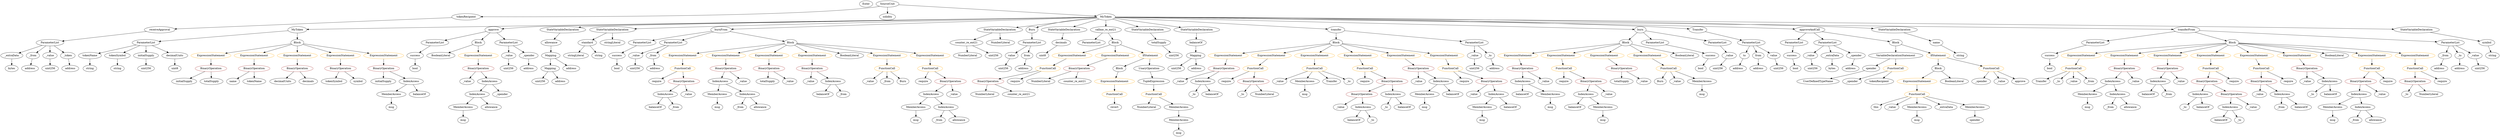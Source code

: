 strict digraph {
	graph [bb="0,0,11709,756"];
	node [label="\N"];
	Enter	[height=0.5,
		pos="4008.6,738",
		width=0.83628];
	IndexAccess_Unnamed_11	[color=black,
		height=0.5,
		label=IndexAccess,
		pos="11069,234",
		width=1.6402];
	MemberAccess_Unnamed_9	[color=black,
		height=0.5,
		label=MemberAccess,
		pos="10942,162",
		width=1.9174];
	IndexAccess_Unnamed_11 -> MemberAccess_Unnamed_9	[pos="e,10970,178.64 11041,217.81 11023,207.95 11000,194.96 10980,184.1"];
	IndexAccess_Unnamed_12	[color=black,
		height=0.5,
		label=IndexAccess,
		pos="11088,162",
		width=1.6402];
	IndexAccess_Unnamed_11 -> IndexAccess_Unnamed_12	[pos="e,11083,180.1 11073,215.7 11075,208.24 11078,199.32 11080,190.97"];
	IndexAccess_Unnamed_19	[color=black,
		height=0.5,
		label=IndexAccess,
		pos="3091.6,234",
		width=1.6402];
	Identifier_balanceOf_13	[color=black,
		height=0.5,
		label=balanceOf,
		pos="3041.6,162",
		width=1.3491];
	IndexAccess_Unnamed_19 -> Identifier_balanceOf_13	[pos="e,3053.6,179.79 3079.5,216.05 3073.7,207.97 3066.7,198.12 3060.2,189.11"];
	Identifier__from_5	[color=black,
		height=0.5,
		label=_from,
		pos="3141.6,162",
		width=0.93331];
	IndexAccess_Unnamed_19 -> Identifier__from_5	[pos="e,3129.9,179.31 3103.7,216.05 3109.6,207.77 3116.8,197.62 3123.4,188.42"];
	VariableDeclaration_balanceOf	[color=black,
		height=0.5,
		label=balanceOf,
		pos="5535.6,522",
		width=1.3491];
	Mapping_Unnamed	[color=black,
		height=0.5,
		label=Mapping,
		pos="5535.6,450",
		width=1.2105];
	VariableDeclaration_balanceOf -> Mapping_Unnamed	[pos="e,5535.6,468.1 5535.6,503.7 5535.6,496.41 5535.6,487.73 5535.6,479.54"];
	VariableDeclaration_spender	[color=black,
		height=0.5,
		label=spender,
		pos="8719.6,378",
		width=1.1135];
	UserDefinedTypeName_Unnamed	[color=black,
		height=0.5,
		label=UserDefinedTypeName,
		pos="8468.6,306",
		width=2.7214];
	VariableDeclaration_spender -> UserDefinedTypeName_Unnamed	[pos="e,8526.4,320.9 8688.8,365.93 8682.8,363.88 8676.5,361.81 8670.6,360 8626.6,346.62 8576.6,333.5 8537.4,323.65"];
	ElementaryTypeName_uint256_6	[color=black,
		height=0.5,
		label=uint256,
		pos="699.56,378",
		width=1.0442];
	BinaryOperation_Unnamed_2	[color=brown,
		height=0.5,
		label=BinaryOperation,
		pos="1192.6,378",
		width=1.9867];
	Identifier_name	[color=black,
		height=0.5,
		label=name,
		pos="1094.6,306",
		width=0.83628];
	BinaryOperation_Unnamed_2 -> Identifier_name	[pos="e,1113.2,320.33 1169.8,360.76 1155.7,350.69 1137.5,337.68 1122.5,326.98"];
	Identifier_tokenName	[color=black,
		height=0.5,
		label=tokenName,
		pos="1195.6,306",
		width=1.46];
	BinaryOperation_Unnamed_2 -> Identifier_tokenName	[pos="e,1194.8,324.1 1193.3,359.7 1193.6,352.41 1194,343.73 1194.3,335.54"];
	Identifier_this	[color=black,
		height=0.5,
		label=this,
		pos="8729.6,162",
		width=0.75];
	Identifier_msg_7	[color=black,
		height=0.5,
		label=msg,
		pos="10942,90",
		width=0.75];
	ElementaryTypeName_uint256_10	[color=black,
		height=0.5,
		label=uint256,
		pos="8439.6,378",
		width=1.0442];
	Identifier_msg_2	[color=black,
		height=0.5,
		label=msg,
		pos="6615.6,162",
		width=0.75];
	ExpressionStatement_Unnamed_1	[color=orange,
		height=0.5,
		label=ExpressionStatement,
		pos="997.56,450",
		width=2.458];
	BinaryOperation_Unnamed_1	[color=brown,
		height=0.5,
		label=BinaryOperation,
		pos="993.56,378",
		width=1.9867];
	ExpressionStatement_Unnamed_1 -> BinaryOperation_Unnamed_1	[pos="e,994.54,396.1 996.58,431.7 996.16,424.41 995.66,415.73 995.2,407.54"];
	Identifier__value_1	[color=black,
		height=0.5,
		label=_value,
		pos="6208.6,162",
		width=0.96103];
	ElementaryTypeName_uint256_2	[color=black,
		height=0.5,
		label=uint256,
		pos="5446.6,378",
		width=1.0442];
	Mapping_Unnamed -> ElementaryTypeName_uint256_2	[pos="e,5465.3,393.77 5515.8,433.46 5503.6,423.84 5487.7,411.34 5474.2,400.75"];
	ElementaryTypeName_address_2	[color=black,
		height=0.5,
		label=address,
		pos="5541.6,378",
		width=1.0996];
	Mapping_Unnamed -> ElementaryTypeName_address_2	[pos="e,5540.1,396.1 5537,431.7 5537.7,424.41 5538.4,415.73 5539.1,407.54"];
	NumberLiteral_Unnamed_4	[color=black,
		height=0.5,
		label=NumberLiteral,
		pos="5288.6,162",
		width=1.765];
	Identifier__value_8	[color=black,
		height=0.5,
		label=_value,
		pos="10597,234",
		width=0.96103];
	FunctionCall_Unnamed_9	[color=orange,
		height=0.5,
		label=FunctionCall,
		pos="8931.6,234",
		width=1.6125];
	FunctionCall_Unnamed_9 -> Identifier_this	[pos="e,8750.7,173.54 8889.4,221.22 8855.5,211.35 8806.9,196.29 8765.6,180 8764,179.4 8762.5,178.76 8760.9,178.1"];
	Identifier__value_7	[color=black,
		height=0.5,
		label=_value,
		pos="8809.6,162",
		width=0.96103];
	FunctionCall_Unnamed_9 -> Identifier__value_7	[pos="e,8832.2,175.98 8904.8,217.64 8886.3,207.01 8861.5,192.82 8841.9,181.56"];
	MemberAccess_Unnamed_8	[color=black,
		height=0.5,
		label=MemberAccess,
		pos="8931.6,162",
		width=1.9174];
	FunctionCall_Unnamed_9 -> MemberAccess_Unnamed_8	[pos="e,8931.6,180.1 8931.6,215.7 8931.6,208.41 8931.6,199.73 8931.6,191.54"];
	Identifier__extraData	[color=black,
		height=0.5,
		label=_extraData,
		pos="9069.6,162",
		width=1.4046];
	FunctionCall_Unnamed_9 -> Identifier__extraData	[pos="e,9041.3,177.35 8960.8,218.15 8981.3,207.76 9008.9,193.77 9031.2,182.48"];
	MemberAccess_Unnamed_7	[color=black,
		height=0.5,
		label=MemberAccess,
		pos="9207.6,162",
		width=1.9174];
	FunctionCall_Unnamed_9 -> MemberAccess_Unnamed_7	[pos="e,9159.5,175.19 8975.6,221.83 9022.4,209.96 9096.6,191.14 9148.5,177.99"];
	VariableDeclaration_to	[color=black,
		height=0.5,
		label=to,
		pos="8104.6,450",
		width=0.75];
	ElementaryTypeName_address_6	[color=black,
		height=0.5,
		label=address,
		pos="8081.6,378",
		width=1.0996];
	VariableDeclaration_to -> ElementaryTypeName_address_6	[pos="e,8087.2,396.28 8099,432.05 8096.5,424.52 8093.5,415.44 8090.7,406.94"];
	Identifier__from_1	[color=black,
		height=0.5,
		label=_from,
		pos="11054,90",
		width=0.93331];
	ParameterList_Unnamed_3	[color=black,
		height=0.5,
		label=ParameterList,
		pos="699.56,522",
		width=1.7095];
	Parameter_tokenName	[color=black,
		height=0.5,
		label=tokenName,
		pos="434.56,450",
		width=1.46];
	ParameterList_Unnamed_3 -> Parameter_tokenName	[pos="e,474.57,462.05 654.37,509.37 613.21,498.74 550.75,482.5 496.56,468 493.01,467.05 489.34,466.06 485.64,465.06"];
	Parameter_tokenSymbol	[color=black,
		height=0.5,
		label=tokenSymbol,
		pos="565.56,450",
		width=1.6679];
	ParameterList_Unnamed_3 -> Parameter_tokenSymbol	[pos="e,594.58,466.16 670.49,505.81 651.17,495.72 625.59,482.36 604.52,471.35"];
	Parameter_initialSupply	[color=black,
		height=0.5,
		label=initialSupply,
		pos="699.56,450",
		width=1.5571];
	ParameterList_Unnamed_3 -> Parameter_initialSupply	[pos="e,699.56,468.1 699.56,503.7 699.56,496.41 699.56,487.73 699.56,479.54"];
	Parameter_decimalUnits	[color=black,
		height=0.5,
		label=decimalUnits,
		pos="832.56,450",
		width=1.6264];
	ParameterList_Unnamed_3 -> Parameter_decimalUnits	[pos="e,804.22,465.92 728.42,505.81 747.64,495.7 773.11,482.29 794.05,471.27"];
	Mapping_Unnamed_2	[color=black,
		height=0.5,
		label=Mapping,
		pos="2560.6,378",
		width=1.2105];
	ElementaryTypeName_uint256_3	[color=black,
		height=0.5,
		label=uint256,
		pos="2512.6,306",
		width=1.0442];
	Mapping_Unnamed_2 -> ElementaryTypeName_uint256_3	[pos="e,2523.9,323.47 2549.2,360.41 2543.6,352.22 2536.7,342.14 2530.4,332.95"];
	ElementaryTypeName_address_4	[color=black,
		height=0.5,
		label=address,
		pos="2607.6,306",
		width=1.0996];
	Mapping_Unnamed_2 -> ElementaryTypeName_address_4	[pos="e,2596.5,323.47 2571.7,360.41 2577.2,352.22 2584,342.14 2590.1,332.95"];
	Identifier__to	[color=black,
		height=0.5,
		label=_to,
		pos="5750.6,234",
		width=0.75];
	Identifier__value_3	[color=black,
		height=0.5,
		label=_value,
		pos="5448.6,306",
		width=0.96103];
	Identifier__from_3	[color=black,
		height=0.5,
		label=_from,
		pos="9902.6,162",
		width=0.93331];
	ElementaryTypeName_uint256_1	[color=black,
		height=0.5,
		label=uint256,
		pos="5436.6,450",
		width=1.0442];
	VariableDeclaration_decimals	[color=black,
		height=0.5,
		label=decimals,
		pos="4919.6,522",
		width=1.1967];
	ElementaryTypeName_uint8	[color=black,
		height=0.5,
		label=uint8,
		pos="4837.6,450",
		width=0.7947];
	VariableDeclaration_decimals -> ElementaryTypeName_uint8	[pos="e,4854,465.07 4901.4,505.46 4890,495.74 4875.1,483.08 4862.6,472.41"];
	MemberAccess_Unnamed_6	[color=black,
		height=0.5,
		label=MemberAccess,
		pos="2145.6,162",
		width=1.9174];
	Identifier_msg_5	[color=black,
		height=0.5,
		label=msg,
		pos="2145.6,90",
		width=0.75];
	MemberAccess_Unnamed_6 -> Identifier_msg_5	[pos="e,2145.6,108.1 2145.6,143.7 2145.6,136.41 2145.6,127.73 2145.6,119.54"];
	Identifier_balanceOf_9	[color=black,
		height=0.5,
		label=balanceOf,
		pos="10087,234",
		width=1.3491];
	Identifier_balanceOf_7	[color=black,
		height=0.5,
		label=balanceOf,
		pos="10419,90",
		width=1.3491];
	BinaryOperation_Unnamed_20	[color=brown,
		height=0.5,
		label=BinaryOperation,
		pos="10814,378",
		width=1.9867];
	Identifier__value_12	[color=black,
		height=0.5,
		label=_value,
		pos="10814,306",
		width=0.96103];
	BinaryOperation_Unnamed_20 -> Identifier__value_12	[pos="e,10814,324.1 10814,359.7 10814,352.41 10814,343.73 10814,335.54"];
	IndexAccess_Unnamed_14	[color=black,
		height=0.5,
		label=IndexAccess,
		pos="10926,306",
		width=1.6402];
	BinaryOperation_Unnamed_20 -> IndexAccess_Unnamed_14	[pos="e,10900,322.67 10840,360.76 10855,351.18 10874,338.92 10891,328.53"];
	IndexAccess_Unnamed_8	[color=black,
		height=0.5,
		label=IndexAccess,
		pos="10709,234",
		width=1.6402];
	Identifier__from	[color=black,
		height=0.5,
		label=_from,
		pos="10695,162",
		width=0.93331];
	IndexAccess_Unnamed_8 -> Identifier__from	[pos="e,10698,180.1 10705,215.7 10704,208.32 10702,199.52 10700,191.25"];
	Identifier_balanceOf_6	[color=black,
		height=0.5,
		label=balanceOf,
		pos="10795,162",
		width=1.3491];
	IndexAccess_Unnamed_8 -> Identifier_balanceOf_6	[pos="e,10775,178.91 10729,216.76 10740,207.6 10754,196 10766,185.92"];
	Identifier_require_10	[color=black,
		height=0.5,
		label=require,
		pos="4272.6,306",
		width=1.0026];
	MemberAccess_Unnamed_14	[color=black,
		height=0.5,
		label=MemberAccess,
		pos="4224.6,162",
		width=1.9174];
	Identifier_msg_12	[color=black,
		height=0.5,
		label=msg,
		pos="4224.6,90",
		width=0.75];
	MemberAccess_Unnamed_14 -> Identifier_msg_12	[pos="e,4224.6,108.1 4224.6,143.7 4224.6,136.41 4224.6,127.73 4224.6,119.54"];
	Block_Unnamed_8	[color=black,
		height=0.5,
		label=Block,
		pos="7476.6,522",
		width=0.90558];
	ExpressionStatement_Unnamed_25	[color=orange,
		height=0.5,
		label=ExpressionStatement,
		pos="7053.6,450",
		width=2.458];
	Block_Unnamed_8 -> ExpressionStatement_Unnamed_25	[pos="e,7119.2,462.48 7445.6,516.06 7387.8,506.81 7259.5,486.17 7151.6,468 7144.7,466.84 7137.6,465.63 7130.4,464.4"];
	ExpressionStatement_Unnamed_24	[color=orange,
		height=0.5,
		label=ExpressionStatement,
		pos="7248.6,450",
		width=2.458];
	Block_Unnamed_8 -> ExpressionStatement_Unnamed_24	[pos="e,7295.8,465.5 7448.6,512.42 7413.5,501.62 7352.2,482.82 7306.7,468.85"];
	ExpressionStatement_Unnamed_26	[color=orange,
		height=0.5,
		label=ExpressionStatement,
		pos="7443.6,450",
		width=2.458];
	Block_Unnamed_8 -> ExpressionStatement_Unnamed_26	[pos="e,7451.7,468.28 7468.6,504.05 7465,496.43 7460.6,487.23 7456.6,478.65"];
	ExpressionStatement_Unnamed_27	[color=orange,
		height=0.5,
		label=ExpressionStatement,
		pos="7638.6,450",
		width=2.458];
	Block_Unnamed_8 -> ExpressionStatement_Unnamed_27	[pos="e,7602.1,466.74 7501.5,510.22 7525.5,499.87 7562.2,483.98 7591.7,471.26"];
	BooleanLiteral_Unnamed_3	[color=black,
		height=0.5,
		label=BooleanLiteral,
		pos="7809.6,450",
		width=1.7788];
	Block_Unnamed_8 -> BooleanLiteral_Unnamed_3	[pos="e,7761.4,462.23 7506.9,515.03 7555.3,505.46 7653,485.92 7735.6,468 7740.4,466.95 7745.4,465.84 7750.5,464.71"];
	ExpressionStatement_Unnamed_12	[color=orange,
		height=0.5,
		label=ExpressionStatement,
		pos="5142.6,306",
		width=2.458];
	FunctionCall_Unnamed_6	[color=orange,
		height=0.5,
		label=FunctionCall,
		pos="5142.6,234",
		width=1.6125];
	ExpressionStatement_Unnamed_12 -> FunctionCall_Unnamed_6	[pos="e,5142.6,252.1 5142.6,287.7 5142.6,280.41 5142.6,271.73 5142.6,263.54"];
	Parameter__extraData	[color=black,
		height=0.5,
		label=_extraData,
		pos="50.565,450",
		width=1.4046];
	ElementaryTypeName_bytes	[color=black,
		height=0.5,
		label=bytes,
		pos="50.565,378",
		width=0.85014];
	Parameter__extraData -> ElementaryTypeName_bytes	[pos="e,50.565,396.1 50.565,431.7 50.565,424.41 50.565,415.73 50.565,407.54"];
	IndexAccess_Unnamed_21	[color=black,
		height=0.5,
		label=IndexAccess,
		pos="4370.6,162",
		width=1.6402];
	Identifier__from_6	[color=black,
		height=0.5,
		label=_from,
		pos="4336.6,90",
		width=0.93331];
	IndexAccess_Unnamed_21 -> Identifier__from_6	[pos="e,4344.6,107.62 4362.2,143.7 4358.4,135.87 4353.8,126.44 4349.5,117.73"];
	Identifier_allowance_3	[color=black,
		height=0.5,
		label=allowance,
		pos="4435.6,90",
		width=1.3076];
	IndexAccess_Unnamed_21 -> Identifier_allowance_3	[pos="e,4420.3,107.47 4386,144.41 4393.9,135.87 4403.7,125.28 4412.5,115.79"];
	VariableDeclarationStatement_Unnamed	[color=black,
		height=0.5,
		label=VariableDeclarationStatement,
		pos="8835.6,450",
		width=3.3174];
	VariableDeclarationStatement_Unnamed -> VariableDeclaration_spender	[pos="e,8742.7,392.97 8807.5,432.05 8790.9,422.04 8769.8,409.32 8752.4,398.84"];
	FunctionCall_Unnamed_7	[color=orange,
		height=0.5,
		label=FunctionCall,
		pos="8835.6,378",
		width=1.6125];
	VariableDeclarationStatement_Unnamed -> FunctionCall_Unnamed_7	[pos="e,8835.6,396.1 8835.6,431.7 8835.6,424.41 8835.6,415.73 8835.6,407.54"];
	NumberLiteral_Unnamed_5	[color=black,
		height=0.5,
		label=NumberLiteral,
		pos="4803.6,306",
		width=1.765];
	Block_Unnamed_6	[color=black,
		height=0.5,
		label=Block,
		pos="9025.6,378",
		width=0.90558];
	ExpressionStatement_Unnamed_15	[color=orange,
		height=0.5,
		label=ExpressionStatement,
		pos="8931.6,306",
		width=2.458];
	Block_Unnamed_6 -> ExpressionStatement_Unnamed_15	[pos="e,8954.1,323.76 9007,363.17 8994.5,353.89 8977.8,341.42 8963.2,330.59"];
	BooleanLiteral_Unnamed_1	[color=black,
		height=0.5,
		label=BooleanLiteral,
		pos="9102.6,306",
		width=1.7788];
	Block_Unnamed_6 -> BooleanLiteral_Unnamed_1	[pos="e,9084.4,323.54 9041.9,362.15 9051.8,353.14 9064.7,341.41 9076.1,331.09"];
	MemberAccess_Unnamed_9 -> Identifier_msg_7	[pos="e,10942,108.1 10942,143.7 10942,136.41 10942,127.73 10942,119.54"];
	Identifier__from_8	[color=black,
		height=0.5,
		label=_from,
		pos="3456.6,162",
		width=0.93331];
	FunctionDefinition_MyToken	[color=black,
		height=0.5,
		label=MyToken,
		pos="1387.6,594",
		width=1.3076];
	FunctionDefinition_MyToken -> ParameterList_Unnamed_3	[pos="e,756.69,528.81 1342.4,588.41 1224.8,576.44 908.35,544.24 768.09,529.97"];
	Block_Unnamed	[color=black,
		height=0.5,
		label=Block,
		pos="1387.6,522",
		width=0.90558];
	FunctionDefinition_MyToken -> Block_Unnamed	[pos="e,1387.6,540.1 1387.6,575.7 1387.6,568.41 1387.6,559.73 1387.6,551.54"];
	NumberLiteral_Unnamed_1	[color=black,
		height=0.5,
		label=NumberLiteral,
		pos="4482.6,450",
		width=1.765];
	Identifier__to_2	[color=black,
		height=0.5,
		label=_to,
		pos="6426.6,162",
		width=0.75];
	IndexAccess_Unnamed_7	[color=black,
		height=0.5,
		label=IndexAccess,
		pos="2212.6,234",
		width=1.6402];
	IndexAccess_Unnamed_7 -> MemberAccess_Unnamed_6	[pos="e,2161.8,179.96 2196.7,216.41 2188.6,207.99 2178.7,197.58 2169.7,188.2"];
	Identifier_allowance	[color=black,
		height=0.5,
		label=allowance,
		pos="2279.6,162",
		width=1.3076];
	IndexAccess_Unnamed_7 -> Identifier_allowance	[pos="e,2264.3,178.99 2228.4,216.41 2236.8,207.66 2247.3,196.75 2256.5,187.08"];
	MemberAccess_Unnamed_10	[color=black,
		height=0.5,
		label=MemberAccess,
		pos="9789.6,234",
		width=1.9174];
	Identifier_msg_8	[color=black,
		height=0.5,
		label=msg,
		pos="9789.6,162",
		width=0.75];
	MemberAccess_Unnamed_10 -> Identifier_msg_8	[pos="e,9789.6,180.1 9789.6,215.7 9789.6,208.41 9789.6,199.73 9789.6,191.54"];
	BinaryOperation_Unnamed_18	[color=brown,
		height=0.5,
		label=BinaryOperation,
		pos="11075,306",
		width=1.9867];
	BinaryOperation_Unnamed_18 -> IndexAccess_Unnamed_11	[pos="e,11070,252.1 11073,287.7 11072,280.41 11072,271.73 11071,263.54"];
	Identifier__value_10	[color=black,
		height=0.5,
		label=_value,
		pos="11181,234",
		width=0.96103];
	BinaryOperation_Unnamed_18 -> Identifier__value_10	[pos="e,11160,248.79 11099,288.76 11114,278.73 11134,265.78 11150,255.1"];
	Identifier__to_8	[color=black,
		height=0.5,
		label=_to,
		pos="10838,234",
		width=0.75];
	NumberLiteral_Unnamed_3	[color=black,
		height=0.5,
		label=NumberLiteral,
		pos="4547.6,234",
		width=1.765];
	Block_Unnamed_3	[color=black,
		height=0.5,
		label=Block,
		pos="5170.6,378",
		width=0.90558];
	Block_Unnamed_3 -> ExpressionStatement_Unnamed_12	[pos="e,5149.5,324.28 5163.8,360.05 5160.8,352.52 5157.1,343.44 5153.7,334.94"];
	BinaryOperation_Unnamed_16	[color=brown,
		height=0.5,
		label=BinaryOperation,
		pos="10347,306",
		width=1.9867];
	IndexAccess_Unnamed_10	[color=black,
		height=0.5,
		label=IndexAccess,
		pos="10323,234",
		width=1.6402];
	BinaryOperation_Unnamed_16 -> IndexAccess_Unnamed_10	[pos="e,10328,252.1 10341,287.7 10338,280.24 10335,271.32 10332,262.97"];
	BinaryOperation_Unnamed_17	[color=brown,
		height=0.5,
		label=BinaryOperation,
		pos="10472,234",
		width=1.9867];
	BinaryOperation_Unnamed_16 -> BinaryOperation_Unnamed_17	[pos="e,10443,250.82 10375,289.12 10392,279.45 10414,266.98 10433,256.44"];
	VariableDeclaration_counter_re_ent21	[color=black,
		height=0.5,
		label=counter_re_ent21,
		pos="4482.6,522",
		width=2.0976];
	VariableDeclaration_counter_re_ent21 -> NumberLiteral_Unnamed_1	[pos="e,4482.6,468.1 4482.6,503.7 4482.6,496.41 4482.6,487.73 4482.6,479.54"];
	ElementaryTypeName_uint256_8	[color=black,
		height=0.5,
		label=uint256,
		pos="4601.6,450",
		width=1.0442];
	VariableDeclaration_counter_re_ent21 -> ElementaryTypeName_uint256_8	[pos="e,4578.5,464.56 4510.2,504.76 4527.7,494.47 4550.4,481.11 4568.8,470.28"];
	ElementaryTypeName_string_3	[color=black,
		height=0.5,
		label=string,
		pos="434.56,378",
		width=0.864];
	Parameter_tokenName -> ElementaryTypeName_string_3	[pos="e,434.56,396.1 434.56,431.7 434.56,424.41 434.56,415.73 434.56,407.54"];
	ExpressionStatement_Unnamed_23	[color=orange,
		height=0.5,
		label=ExpressionStatement,
		pos="9768.6,450",
		width=2.458];
	FunctionCall_Unnamed_14	[color=orange,
		height=0.5,
		label=FunctionCall,
		pos="9693.6,378",
		width=1.6125];
	ExpressionStatement_Unnamed_23 -> FunctionCall_Unnamed_14	[pos="e,9711.3,395.55 9750.4,432.05 9741.1,423.39 9729.7,412.7 9719.5,403.19"];
	BinaryOperation_Unnamed_23	[color=brown,
		height=0.5,
		label=BinaryOperation,
		pos="7092.6,378",
		width=1.9867];
	IndexAccess_Unnamed_18	[color=black,
		height=0.5,
		label=IndexAccess,
		pos="7092.6,306",
		width=1.6402];
	BinaryOperation_Unnamed_23 -> IndexAccess_Unnamed_18	[pos="e,7092.6,324.1 7092.6,359.7 7092.6,352.41 7092.6,343.73 7092.6,335.54"];
	Identifier__value_16	[color=black,
		height=0.5,
		label=_value,
		pos="7204.6,306",
		width=0.96103];
	BinaryOperation_Unnamed_23 -> Identifier__value_16	[pos="e,7183.2,320.33 7118.5,360.76 7135,350.5 7156.3,337.18 7173.6,326.37"];
	Identifier_balanceOf_12	[color=black,
		height=0.5,
		label=balanceOf,
		pos="7091.6,234",
		width=1.3491];
	Identifier_require	[color=black,
		height=0.5,
		label=require,
		pos="5673.6,306",
		width=1.0026];
	ElementaryTypeName_address_11	[color=black,
		height=0.5,
		label=address,
		pos="11426,378",
		width=1.0996];
	ElementaryTypeName_address	[color=black,
		height=0.5,
		label=address,
		pos="143.56,378",
		width=1.0996];
	ElementaryTypeName_address_10	[color=black,
		height=0.5,
		label=address,
		pos="8621.6,378",
		width=1.0996];
	ParameterList_Unnamed_11	[color=black,
		height=0.5,
		label=ParameterList,
		pos="9813.6,522",
		width=1.7095];
	Parameter_success_2	[color=black,
		height=0.5,
		label=success,
		pos="9596.6,450",
		width=1.1135];
	ParameterList_Unnamed_11 -> Parameter_success_2	[pos="e,9628.5,461.31 9773.3,508 9735.2,495.73 9678.4,477.39 9639.5,464.85"];
	IndexAccess_Unnamed_9	[color=black,
		height=0.5,
		label=IndexAccess,
		pos="10466,162",
		width=1.6402];
	IndexAccess_Unnamed_9 -> Identifier_balanceOf_7	[pos="e,10430,107.79 10454,144.05 10449,135.97 10442,126.12 10436,117.11"];
	Identifier__to_6	[color=black,
		height=0.5,
		label=_to,
		pos="10513,90",
		width=0.75];
	IndexAccess_Unnamed_9 -> Identifier__to_6	[pos="e,10502,106.83 10477,144.05 10483,135.73 10489,125.54 10496,116.32"];
	FunctionDefinition_approve	[color=black,
		height=0.5,
		label=approve,
		pos="2287.6,594",
		width=1.1412];
	ParameterList_Unnamed_7	[color=black,
		height=0.5,
		label=ParameterList,
		pos="2015.6,522",
		width=1.7095];
	FunctionDefinition_approve -> ParameterList_Unnamed_7	[pos="e,2060.5,534.56 2252.8,584.06 2207,572.27 2125.8,551.37 2071.3,537.35"];
	Block_Unnamed_4	[color=black,
		height=0.5,
		label=Block,
		pos="2217.6,522",
		width=0.90558];
	FunctionDefinition_approve -> Block_Unnamed_4	[pos="e,2232.9,538.34 2271.7,577.12 2262.6,568.04 2251.1,556.49 2241,546.39"];
	ParameterList_Unnamed_6	[color=black,
		height=0.5,
		label=ParameterList,
		pos="2358.6,522",
		width=1.7095];
	FunctionDefinition_approve -> ParameterList_Unnamed_6	[pos="e,2342,539.31 2303.7,577.12 2312.6,568.29 2323.9,557.13 2334,547.24"];
	BinaryOperation_Unnamed_3	[color=brown,
		height=0.5,
		label=BinaryOperation,
		pos="1582.6,378",
		width=1.9867];
	Identifier_tokenSymbol	[color=black,
		height=0.5,
		label=tokenSymbol,
		pos="1565.6,306",
		width=1.6679];
	BinaryOperation_Unnamed_3 -> Identifier_tokenSymbol	[pos="e,1569.7,324.1 1578.4,359.7 1576.6,352.32 1574.4,343.52 1572.4,335.25"];
	Identifier_symbol	[color=black,
		height=0.5,
		label=symbol,
		pos="1681.6,306",
		width=1.0581];
	BinaryOperation_Unnamed_3 -> Identifier_symbol	[pos="e,1661.2,321.41 1605.8,360.59 1619.6,350.84 1637.2,338.39 1652,327.94"];
	ElementaryTypeName_uint256_7	[color=black,
		height=0.5,
		label=uint256,
		pos="6846.6,378",
		width=1.0442];
	Parameter_success_3	[color=black,
		height=0.5,
		label=success,
		pos="7931.6,450",
		width=1.1135];
	ElementaryTypeName_bool_3	[color=black,
		height=0.5,
		label=bool,
		pos="7903.6,378",
		width=0.76697];
	Parameter_success_3 -> ElementaryTypeName_bool_3	[pos="e,7910.3,395.79 7924.8,432.05 7921.7,424.32 7917.9,414.96 7914.5,406.27"];
	Identifier_revert	[color=black,
		height=0.5,
		label=revert,
		pos="5142.6,162",
		width=0.87786];
	Identifier_allowance_2	[color=black,
		height=0.5,
		label=allowance,
		pos="10002,162",
		width=1.3076];
	FunctionCall_Unnamed_15	[color=orange,
		height=0.5,
		label=FunctionCall,
		pos="7293.6,378",
		width=1.6125];
	Identifier_require_8	[color=black,
		height=0.5,
		label=require,
		pos="7293.6,306",
		width=1.0026];
	FunctionCall_Unnamed_15 -> Identifier_require_8	[pos="e,7293.6,324.1 7293.6,359.7 7293.6,352.41 7293.6,343.73 7293.6,335.54"];
	BinaryOperation_Unnamed_22	[color=brown,
		height=0.5,
		label=BinaryOperation,
		pos="7419.6,306",
		width=1.9867];
	FunctionCall_Unnamed_15 -> BinaryOperation_Unnamed_22	[pos="e,7391,322.89 7320.9,361.81 7338.5,352.06 7361.5,339.26 7380.9,328.48"];
	Identifier_Transfer_1	[color=black,
		height=0.5,
		label=Transfer,
		pos="9522.6,306",
		width=1.1689];
	FunctionCall_Unnamed_14 -> Identifier_Transfer_1	[pos="e,9552.1,319.11 9659.4,363 9631.4,351.56 9591.9,335.37 9562.5,323.33"];
	Identifier__to_9	[color=black,
		height=0.5,
		label=_to,
		pos="9609.6,306",
		width=0.75];
	FunctionCall_Unnamed_14 -> Identifier__to_9	[pos="e,9625.8,320.56 9674.1,360.76 9662.3,350.95 9647.2,338.34 9634.5,327.8"];
	Identifier__value_14	[color=black,
		height=0.5,
		label=_value,
		pos="9689.6,306",
		width=0.96103];
	FunctionCall_Unnamed_14 -> Identifier__value_14	[pos="e,9690.5,324.1 9692.6,359.7 9692.2,352.41 9691.7,343.73 9691.2,335.54"];
	Identifier__from_4	[color=black,
		height=0.5,
		label=_from,
		pos="9775.6,306",
		width=0.93331];
	FunctionCall_Unnamed_14 -> Identifier__from_4	[pos="e,9758.3,321.72 9712.6,360.76 9723.6,351.37 9737.6,339.41 9749.6,329.15"];
	Identifier_Burn	[color=black,
		height=0.5,
		label=Burn,
		pos="7749.6,306",
		width=0.7947];
	BinaryOperation_Unnamed_27	[color=brown,
		height=0.5,
		label=BinaryOperation,
		pos="3775.6,378",
		width=1.9867];
	Identifier__value_21	[color=black,
		height=0.5,
		label=_value,
		pos="3771.6,306",
		width=0.96103];
	BinaryOperation_Unnamed_27 -> Identifier__value_21	[pos="e,3772.5,324.1 3774.6,359.7 3774.2,352.41 3773.7,343.73 3773.2,335.54"];
	IndexAccess_Unnamed_22	[color=black,
		height=0.5,
		label=IndexAccess,
		pos="3883.6,306",
		width=1.6402];
	BinaryOperation_Unnamed_27 -> IndexAccess_Unnamed_22	[pos="e,3859.4,322.67 3800.6,360.76 3815.3,351.27 3834,339.15 3849.9,328.82"];
	IndexAccess_Unnamed_12 -> Identifier__from_1	[pos="e,11062,107.62 11079,143.7 11075,135.87 11071,126.44 11067,117.73"];
	Identifier_allowance_1	[color=black,
		height=0.5,
		label=allowance,
		pos="11153,90",
		width=1.3076];
	IndexAccess_Unnamed_12 -> Identifier_allowance_1	[pos="e,11137,107.47 11103,144.41 11111,135.87 11121,125.28 11130,115.79"];
	Parameter_success	[color=black,
		height=0.5,
		label=success,
		pos="1924.6,450",
		width=1.1135];
	ParameterList_Unnamed_7 -> Parameter_success	[pos="e,1944,465.95 1994.5,504.76 1982.1,495.25 1966.3,483.1 1952.9,472.77"];
	ParameterList_Unnamed_5	[color=black,
		height=0.5,
		label=ParameterList,
		pos="5055.6,522",
		width=1.7095];
	IndexAccess_Unnamed_18 -> Identifier_balanceOf_12	[pos="e,7091.8,252.1 7092.3,287.7 7092.2,280.41 7092.1,271.73 7092,263.54"];
	MemberAccess_Unnamed_12	[color=black,
		height=0.5,
		label=MemberAccess,
		pos="7227.6,234",
		width=1.9174];
	IndexAccess_Unnamed_18 -> MemberAccess_Unnamed_12	[pos="e,7197.7,250.48 7121.5,289.98 7140.8,279.97 7166.5,266.68 7187.7,255.67"];
	BinaryOperation_Unnamed_8	[color=brown,
		height=0.5,
		label=BinaryOperation,
		pos="6319.6,234",
		width=1.9867];
	BinaryOperation_Unnamed_8 -> Identifier__value_1	[pos="e,6230.1,176.56 6293.8,216.76 6277.7,206.57 6256.7,193.36 6239.6,182.58"];
	IndexAccess_Unnamed_2	[color=black,
		height=0.5,
		label=IndexAccess,
		pos="6320.6,162",
		width=1.6402];
	BinaryOperation_Unnamed_8 -> IndexAccess_Unnamed_2	[pos="e,6320.3,180.1 6319.8,215.7 6319.9,208.41 6320,199.73 6320.2,191.54"];
	VariableDeclaration_standard	[color=black,
		height=0.5,
		label=standard,
		pos="2768.6,522",
		width=1.1828];
	stringLiteral_Unnamed	[color=black,
		height=0.5,
		label=stringLiteral,
		pos="2679.6,450",
		width=1.5016];
	VariableDeclaration_standard -> stringLiteral_Unnamed	[pos="e,2700.1,467.13 2749.3,505.81 2737.5,496.53 2722.1,484.48 2708.9,474.05"];
	ElementaryTypeName_string	[color=black,
		height=0.5,
		label=string,
		pos="2782.6,450",
		width=0.864];
	VariableDeclaration_standard -> ElementaryTypeName_string	[pos="e,2779.1,468.1 2772,503.7 2773.5,496.32 2775.3,487.52 2776.9,479.25"];
	VariableDeclaration_from	[color=black,
		height=0.5,
		label=from,
		pos="8178.6,450",
		width=0.7947];
	ElementaryTypeName_address_5	[color=black,
		height=0.5,
		label=address,
		pos="8178.6,378",
		width=1.0996];
	VariableDeclaration_from -> ElementaryTypeName_address_5	[pos="e,8178.6,396.1 8178.6,431.7 8178.6,424.41 8178.6,415.73 8178.6,407.54"];
	Identifier__value_24	[color=black,
		height=0.5,
		label=_value,
		pos="4023.6,306",
		width=0.96103];
	ElementaryTypeName_address_1	[color=black,
		height=0.5,
		label=address,
		pos="333.56,378",
		width=1.0996];
	Identifier__to_7	[color=black,
		height=0.5,
		label=_to,
		pos="10235,162",
		width=0.75];
	Identifier_decimalUnits	[color=black,
		height=0.5,
		label=decimalUnits,
		pos="1324.6,306",
		width=1.6264];
	ExpressionStatement_Unnamed_25 -> BinaryOperation_Unnamed_23	[pos="e,7083,396.1 7063.2,431.7 7067.5,423.98 7072.7,414.71 7077.5,406.11"];
	Identifier_require_1	[color=black,
		height=0.5,
		label=require,
		pos="6817.6,306",
		width=1.0026];
	ContractDefinition_tokenRecipient	[color=black,
		height=0.5,
		label=tokenRecipient,
		pos="2163.6,666",
		width=1.8343];
	FunctionDefinition_receiveApproval	[color=black,
		height=0.5,
		label=receiveApproval,
		pos="744.56,594",
		width=1.9867];
	ContractDefinition_tokenRecipient -> FunctionDefinition_receiveApproval	[pos="e,814.16,598.43 2098.9,661.81 1867.6,650.4 1081.2,611.61 825.56,599"];
	NumberLiteral_Unnamed_2	[color=black,
		height=0.5,
		label=NumberLiteral,
		pos="4639.6,522",
		width=1.765];
	ExpressionStatement_Unnamed_28	[color=orange,
		height=0.5,
		label=ExpressionStatement,
		pos="3190.6,450",
		width=2.458];
	FunctionCall_Unnamed_17	[color=orange,
		height=0.5,
		label=FunctionCall,
		pos="3190.6,378",
		width=1.6125];
	ExpressionStatement_Unnamed_28 -> FunctionCall_Unnamed_17	[pos="e,3190.6,396.1 3190.6,431.7 3190.6,424.41 3190.6,415.73 3190.6,407.54"];
	Identifier_counter_re_ent21_1	[color=black,
		height=0.5,
		label=counter_re_ent21,
		pos="4960.6,306",
		width=2.0976];
	BinaryOperation_Unnamed_12	[color=brown,
		height=0.5,
		label=BinaryOperation,
		pos="4989.6,378",
		width=1.9867];
	BinaryOperation_Unnamed_12 -> NumberLiteral_Unnamed_5	[pos="e,4840.8,321.01 4951,362.5 4922.1,351.61 4882.3,336.63 4851.3,324.98"];
	BinaryOperation_Unnamed_12 -> Identifier_counter_re_ent21_1	[pos="e,4967.7,324.1 4982.4,359.7 4979.3,352.15 4975.5,343.12 4972,334.68"];
	StateVariableDeclaration_Unnamed_6	[color=black,
		height=0.5,
		label=StateVariableDeclaration,
		pos="2647.6,594",
		width=2.8184];
	VariableDeclaration_allowance	[color=black,
		height=0.5,
		label=allowance,
		pos="2591.6,522",
		width=1.3076];
	StateVariableDeclaration_Unnamed_6 -> VariableDeclaration_allowance	[pos="e,2604.9,539.62 2633.7,575.7 2627.2,567.52 2619.2,557.6 2612,548.58"];
	BinaryOperation_Unnamed_21	[color=brown,
		height=0.5,
		label=BinaryOperation,
		pos="9977.6,378",
		width=1.9867];
	IndexAccess_Unnamed_15	[color=black,
		height=0.5,
		label=IndexAccess,
		pos="9886.6,306",
		width=1.6402];
	BinaryOperation_Unnamed_21 -> IndexAccess_Unnamed_15	[pos="e,9907.7,323.23 9956,360.41 9944.2,351.37 9929.5,340.03 9916.6,330.13"];
	Identifier__value_13	[color=black,
		height=0.5,
		label=_value,
		pos="9998.6,306",
		width=0.96103];
	BinaryOperation_Unnamed_21 -> Identifier__value_13	[pos="e,9993.4,324.1 9982.8,359.7 9985,352.24 9987.7,343.32 9990.2,334.97"];
	ElementaryTypeName_string_1	[color=black,
		height=0.5,
		label=string,
		pos="9127.6,450",
		width=0.864];
	BinaryOperation_Unnamed_9	[color=brown,
		height=0.5,
		label=BinaryOperation,
		pos="6584.6,378",
		width=1.9867];
	Identifier__value_2	[color=black,
		height=0.5,
		label=_value,
		pos="6592.6,306",
		width=0.96103];
	BinaryOperation_Unnamed_9 -> Identifier__value_2	[pos="e,6590.6,324.1 6586.5,359.7 6587.4,352.41 6588.4,343.73 6589.3,335.54"];
	IndexAccess_Unnamed_4	[color=black,
		height=0.5,
		label=IndexAccess,
		pos="6704.6,306",
		width=1.6402];
	BinaryOperation_Unnamed_9 -> IndexAccess_Unnamed_4	[pos="e,6678,322.5 6612.1,360.94 6628.7,351.25 6650.1,338.78 6668.1,328.27"];
	Identifier__spender_2	[color=black,
		height=0.5,
		label=_spender,
		pos="9229.6,306",
		width=1.2521];
	SourceUnit_Unnamed	[color=black,
		height=0.5,
		label=SourceUnit,
		pos="4109.6,738",
		width=1.46];
	SourceUnit_Unnamed -> ContractDefinition_tokenRecipient	[pos="e,2229.9,666.74 4071.8,725.11 4063.9,723.05 4055.5,721.18 4047.6,720 3690.7,666.84 2550.5,665.94 2241.5,666.71"];
	PragmaDirective_solidity	[color=black,
		height=0.5,
		label=solidity,
		pos="4109.6,666",
		width=1.0442];
	SourceUnit_Unnamed -> PragmaDirective_solidity	[pos="e,4109.6,684.1 4109.6,719.7 4109.6,712.41 4109.6,703.73 4109.6,695.54"];
	ContractDefinition_MyToken	[color=black,
		height=0.5,
		label=MyToken,
		pos="5124.6,666",
		width=1.3076];
	SourceUnit_Unnamed -> ContractDefinition_MyToken	[pos="e,5078.5,670.18 4160.9,733.46 4332.8,721.61 4886.7,683.4 5067.2,670.96"];
	Identifier__value	[color=black,
		height=0.5,
		label=_value,
		pos="6853.6,234",
		width=0.96103];
	Identifier_initialSupply_1	[color=black,
		height=0.5,
		label=initialSupply,
		pos="866.56,306",
		width=1.5571];
	Identifier_require_9	[color=black,
		height=0.5,
		label=require,
		pos="3070.6,306",
		width=1.0026];
	VariableDeclaration_totalSupply	[color=black,
		height=0.5,
		label=totalSupply,
		pos="5365.6,522",
		width=1.4739];
	VariableDeclaration_totalSupply -> ElementaryTypeName_uint256_1	[pos="e,5420.7,466.67 5382,504.76 5391.1,495.8 5402.6,484.51 5412.6,474.59"];
	IndexAccess_Unnamed_1	[color=black,
		height=0.5,
		label=IndexAccess,
		pos="6965.6,234",
		width=1.6402];
	MemberAccess_Unnamed_1	[color=black,
		height=0.5,
		label=MemberAccess,
		pos="6897.6,162",
		width=1.9174];
	IndexAccess_Unnamed_1 -> MemberAccess_Unnamed_1	[pos="e,6914,179.96 6949.4,216.41 6941.3,207.99 6931.2,197.58 6922,188.2"];
	Identifier_balanceOf_1	[color=black,
		height=0.5,
		label=balanceOf,
		pos="7033.6,162",
		width=1.3491];
	IndexAccess_Unnamed_1 -> Identifier_balanceOf_1	[pos="e,7017.6,179.47 6981.7,216.41 6990.1,207.78 7000.5,197.06 7009.8,187.5"];
	BinaryOperation_Unnamed_29	[color=brown,
		height=0.5,
		label=BinaryOperation,
		pos="3580.6,378",
		width=1.9867];
	Identifier_totalSupply_2	[color=black,
		height=0.5,
		label=totalSupply,
		pos="3577.6,306",
		width=1.4739];
	BinaryOperation_Unnamed_29 -> Identifier_totalSupply_2	[pos="e,3578.3,324.1 3579.8,359.7 3579.5,352.41 3579.1,343.73 3578.8,335.54"];
	Identifier__value_23	[color=black,
		height=0.5,
		label=_value,
		pos="3683.6,306",
		width=0.96103];
	BinaryOperation_Unnamed_29 -> Identifier__value_23	[pos="e,3663,320.95 3604.7,360.59 3619.4,350.62 3638.2,337.81 3653.8,327.21"];
	Parameter__value_6	[color=black,
		height=0.5,
		label=_value,
		pos="2964.6,450",
		width=0.96103];
	ElementaryTypeName_uint256_13	[color=black,
		height=0.5,
		label=uint256,
		pos="2960.6,378",
		width=1.0442];
	Parameter__value_6 -> ElementaryTypeName_uint256_13	[pos="e,2961.5,396.1 2963.6,431.7 2963.2,424.41 2962.7,415.73 2962.2,407.54"];
	ExpressionStatement_Unnamed_31	[color=orange,
		height=0.5,
		label=ExpressionStatement,
		pos="3385.6,450",
		width=2.458];
	BinaryOperation_Unnamed_28	[color=brown,
		height=0.5,
		label=BinaryOperation,
		pos="3385.6,378",
		width=1.9867];
	ExpressionStatement_Unnamed_31 -> BinaryOperation_Unnamed_28	[pos="e,3385.6,396.1 3385.6,431.7 3385.6,424.41 3385.6,415.73 3385.6,407.54"];
	FunctionCall_Unnamed_16	[color=orange,
		height=0.5,
		label=FunctionCall,
		pos="7770.6,378",
		width=1.6125];
	FunctionCall_Unnamed_16 -> Identifier_Burn	[pos="e,7754.7,324.1 7765.4,359.7 7763.1,352.24 7760.5,343.32 7758,334.97"];
	Identifier__value_18	[color=black,
		height=0.5,
		label=_value,
		pos="7830.6,306",
		width=0.96103];
	FunctionCall_Unnamed_16 -> Identifier__value_18	[pos="e,7816.9,322.99 7784.8,360.41 7792.1,351.83 7801.3,341.19 7809.4,331.67"];
	MemberAccess_Unnamed_13	[color=black,
		height=0.5,
		label=MemberAccess,
		pos="7952.6,306",
		width=1.9174];
	FunctionCall_Unnamed_16 -> MemberAccess_Unnamed_13	[pos="e,7914.9,321.47 7806.1,363.34 7834.1,352.55 7873.5,337.4 7904.4,325.52"];
	MemberAccess_Unnamed_15	[color=black,
		height=0.5,
		label=MemberAccess,
		pos="3344.6,234",
		width=1.9174];
	Identifier_msg_13	[color=black,
		height=0.5,
		label=msg,
		pos="3344.6,162",
		width=0.75];
	MemberAccess_Unnamed_15 -> Identifier_msg_13	[pos="e,3344.6,180.1 3344.6,215.7 3344.6,208.41 3344.6,199.73 3344.6,191.54"];
	Parameter__value_3	[color=black,
		height=0.5,
		label=_value,
		pos="8435.6,450",
		width=0.96103];
	Parameter__value_3 -> ElementaryTypeName_uint256_10	[pos="e,8438.6,396.1 8436.6,431.7 8437,424.41 8437.5,415.73 8437.9,407.54"];
	ExpressionStatement_Unnamed_22	[color=orange,
		height=0.5,
		label=ExpressionStatement,
		pos="9977.6,450",
		width=2.458];
	ExpressionStatement_Unnamed_22 -> BinaryOperation_Unnamed_21	[pos="e,9977.6,396.1 9977.6,431.7 9977.6,424.41 9977.6,415.73 9977.6,407.54"];
	Identifier_balanceOf_14	[color=black,
		height=0.5,
		label=balanceOf,
		pos="3833.6,234",
		width=1.3491];
	Identifier__value_5	[color=black,
		height=0.5,
		label=_value,
		pos="2161.6,306",
		width=0.96103];
	ParameterList_Unnamed_13	[color=black,
		height=0.5,
		label=ParameterList,
		pos="7659.6,522",
		width=1.7095];
	ParameterList_Unnamed_13 -> Parameter_success_3	[pos="e,7901.1,462.09 7708.7,510.82 7754.1,501.05 7823.3,485.26 7882.6,468 7885.1,467.26 7887.7,466.46 7890.4,465.63"];
	Identifier_msg_9	[color=black,
		height=0.5,
		label=msg,
		pos="7506.6,90",
		width=0.75];
	IndexAccess_Unnamed_15 -> MemberAccess_Unnamed_10	[pos="e,9812.2,251.31 9864.6,289.12 9851.7,279.85 9835.3,268.01 9821.1,257.76"];
	IndexAccess_Unnamed_16	[color=black,
		height=0.5,
		label=IndexAccess,
		pos="9935.6,234",
		width=1.6402];
	IndexAccess_Unnamed_15 -> IndexAccess_Unnamed_16	[pos="e,9923.8,251.79 9898.4,288.05 9904.1,279.97 9911,270.12 9917.3,261.11"];
	FunctionCall_Unnamed_12	[color=orange,
		height=0.5,
		label=FunctionCall,
		pos="10368,378",
		width=1.6125];
	FunctionCall_Unnamed_12 -> BinaryOperation_Unnamed_16	[pos="e,10352,324.1 10362,359.7 10360,352.24 10357,343.32 10355,334.97"];
	Identifier_require_6	[color=black,
		height=0.5,
		label=require,
		pos="10473,306",
		width=1.0026];
	FunctionCall_Unnamed_12 -> Identifier_require_6	[pos="e,10452,320.93 10391,361.12 10406,351.09 10426,338.06 10442,327.29"];
	StateVariableDeclaration_Unnamed	[color=black,
		height=0.5,
		label=StateVariableDeclaration,
		pos="2883.6,594",
		width=2.8184];
	StateVariableDeclaration_Unnamed -> VariableDeclaration_standard	[pos="e,2792,537.27 2856,576.23 2839.7,566.29 2818.9,553.63 2801.7,543.15"];
	stringLiteral_Unnamed_1	[color=black,
		height=0.5,
		label=stringLiteral,
		pos="2883.6,522",
		width=1.5016];
	StateVariableDeclaration_Unnamed -> stringLiteral_Unnamed_1	[pos="e,2883.6,540.1 2883.6,575.7 2883.6,568.41 2883.6,559.73 2883.6,551.54"];
	Identifier_balanceOf_10	[color=black,
		height=0.5,
		label=balanceOf,
		pos="10932,234",
		width=1.3491];
	Identifier_counter_re_ent21	[color=black,
		height=0.5,
		label=counter_re_ent21,
		pos="4704.6,234",
		width=2.0976];
	BinaryOperation_Unnamed_26	[color=brown,
		height=0.5,
		label=BinaryOperation,
		pos="4398.6,306",
		width=1.9867];
	IndexAccess_Unnamed_20	[color=black,
		height=0.5,
		label=IndexAccess,
		pos="4297.6,234",
		width=1.6402];
	BinaryOperation_Unnamed_26 -> IndexAccess_Unnamed_20	[pos="e,4320.4,250.83 4374.9,288.59 4361.4,279.24 4344.3,267.4 4329.6,257.23"];
	Identifier__value_20	[color=black,
		height=0.5,
		label=_value,
		pos="4409.6,234",
		width=0.96103];
	BinaryOperation_Unnamed_26 -> Identifier__value_20	[pos="e,4406.9,252.1 4401.3,287.7 4402.4,280.32 4403.8,271.52 4405.1,263.25"];
	MemberAccess_Unnamed	[color=black,
		height=0.5,
		label=MemberAccess,
		pos="1811.6,234",
		width=1.9174];
	Identifier_msg	[color=black,
		height=0.5,
		label=msg,
		pos="1811.6,162",
		width=0.75];
	MemberAccess_Unnamed -> Identifier_msg	[pos="e,1811.6,180.1 1811.6,215.7 1811.6,208.41 1811.6,199.73 1811.6,191.54"];
	ElementaryTypeName_string_4	[color=black,
		height=0.5,
		label=string,
		pos="565.56,378",
		width=0.864];
	Parameter_tokenSymbol -> ElementaryTypeName_string_4	[pos="e,565.56,396.1 565.56,431.7 565.56,424.41 565.56,415.73 565.56,407.54"];
	ExpressionStatement_Unnamed_32	[color=orange,
		height=0.5,
		label=ExpressionStatement,
		pos="3580.6,450",
		width=2.458];
	ExpressionStatement_Unnamed_32 -> BinaryOperation_Unnamed_29	[pos="e,3580.6,396.1 3580.6,431.7 3580.6,424.41 3580.6,415.73 3580.6,407.54"];
	FunctionCall_Unnamed_8	[color=orange,
		height=0.5,
		label=FunctionCall,
		pos="9278.6,378",
		width=1.6125];
	FunctionCall_Unnamed_8 -> Identifier__spender_2	[pos="e,9241.3,323.79 9266.7,360.05 9261,351.97 9254.1,342.12 9247.8,333.11"];
	Identifier__value_6	[color=black,
		height=0.5,
		label=_value,
		pos="9327.6,306",
		width=0.96103];
	FunctionCall_Unnamed_8 -> Identifier__value_6	[pos="e,9316.1,323.31 9290.4,360.05 9296.2,351.85 9303.2,341.83 9309.6,332.71"];
	Identifier_approve	[color=black,
		height=0.5,
		label=approve,
		pos="9421.6,306",
		width=1.1412];
	FunctionCall_Unnamed_8 -> Identifier_approve	[pos="e,9395,320 9308.5,362.33 9330.8,351.43 9361.3,336.51 9385,324.91"];
	ExpressionStatement_Unnamed_15 -> FunctionCall_Unnamed_9	[pos="e,8931.6,252.1 8931.6,287.7 8931.6,280.41 8931.6,271.73 8931.6,263.54"];
	Identifier_require_7	[color=black,
		height=0.5,
		label=require,
		pos="11201,306",
		width=1.0026];
	Identifier__value_4	[color=black,
		height=0.5,
		label=_value,
		pos="5923.6,306",
		width=0.96103];
	ParameterList_Unnamed_9	[color=black,
		height=0.5,
		label=ParameterList,
		pos="8356.6,522",
		width=1.7095];
	Parameter_success_1	[color=black,
		height=0.5,
		label=success,
		pos="8342.6,450",
		width=1.1135];
	ParameterList_Unnamed_9 -> Parameter_success_1	[pos="e,8346,468.1 8353.1,503.7 8351.6,496.32 8349.9,487.52 8348.2,479.25"];
	Parameter__value_5	[color=black,
		height=0.5,
		label=_value,
		pos="8024.6,450",
		width=0.96103];
	ElementaryTypeName_uint256_12	[color=black,
		height=0.5,
		label=uint256,
		pos="7986.6,378",
		width=1.0442];
	Parameter__value_5 -> ElementaryTypeName_uint256_12	[pos="e,7995.5,395.47 8015.6,432.41 8011.2,424.39 8005.9,414.57 8001,405.54"];
	Parameter__from_1	[color=black,
		height=0.5,
		label=_from,
		pos="11435,450",
		width=0.93331];
	Parameter__from_1 -> ElementaryTypeName_address_11	[pos="e,11428,396.1 11432,431.7 11431,424.32 11430,415.52 11429,407.25"];
	VariableDeclaration_value_1	[color=black,
		height=0.5,
		label=value,
		pos="4686.6,450",
		width=0.82242];
	ElementaryTypeName_uint256_5	[color=black,
		height=0.5,
		label=uint256,
		pos="4630.6,378",
		width=1.0442];
	VariableDeclaration_value_1 -> ElementaryTypeName_uint256_5	[pos="e,4643.3,394.98 4674.1,433.46 4667.2,424.8 4658.4,413.79 4650.5,403.95"];
	Parameter__extraData_1	[color=black,
		height=0.5,
		label=_extraData,
		pos="8538.6,450",
		width=1.4046];
	ElementaryTypeName_bytes_1	[color=black,
		height=0.5,
		label=bytes,
		pos="8533.6,378",
		width=0.85014];
	Parameter__extraData_1 -> ElementaryTypeName_bytes_1	[pos="e,8534.8,396.1 8537.3,431.7 8536.8,424.41 8536.2,415.73 8535.6,407.54"];
	Identifier__spender_1	[color=black,
		height=0.5,
		label=_spender,
		pos="8629.6,306",
		width=1.2521];
	Mapping_Unnamed_1	[color=black,
		height=0.5,
		label=Mapping,
		pos="2563.6,450",
		width=1.2105];
	Mapping_Unnamed_1 -> Mapping_Unnamed_2	[pos="e,2561.3,396.1 2562.8,431.7 2562.5,424.41 2562.1,415.73 2561.8,407.54"];
	ElementaryTypeName_address_3	[color=black,
		height=0.5,
		label=address,
		pos="2661.6,378",
		width=1.0996];
	Mapping_Unnamed_1 -> ElementaryTypeName_address_3	[pos="e,2641,393.68 2584.8,433.81 2598.6,423.95 2616.8,410.97 2632,400.12"];
	Identifier_decimals	[color=black,
		height=0.5,
		label=decimals,
		pos="1444.6,306",
		width=1.1967];
	ExpressionStatement_Unnamed_11	[color=orange,
		height=0.5,
		label=ExpressionStatement,
		pos="4972.6,450",
		width=2.458];
	FunctionCall_Unnamed_4	[color=orange,
		height=0.5,
		label=FunctionCall,
		pos="4841.6,378",
		width=1.6125];
	ExpressionStatement_Unnamed_11 -> FunctionCall_Unnamed_4	[pos="e,4869.5,393.95 4942.2,432.76 4923.5,422.79 4899.4,409.93 4879.5,399.29"];
	FunctionCall_Unnamed_2	[color=orange,
		height=0.5,
		label=FunctionCall,
		pos="6342.6,378",
		width=1.6125];
	Identifier_require_2	[color=black,
		height=0.5,
		label=require,
		pos="6342.6,306",
		width=1.0026];
	FunctionCall_Unnamed_2 -> Identifier_require_2	[pos="e,6342.6,324.1 6342.6,359.7 6342.6,352.41 6342.6,343.73 6342.6,335.54"];
	BinaryOperation_Unnamed_7	[color=brown,
		height=0.5,
		label=BinaryOperation,
		pos="6468.6,306",
		width=1.9867];
	FunctionCall_Unnamed_2 -> BinaryOperation_Unnamed_7	[pos="e,6440,322.89 6369.9,361.81 6387.5,352.06 6410.5,339.26 6429.9,328.48"];
	Block_Unnamed_2	[color=black,
		height=0.5,
		label=Block,
		pos="5167.6,522",
		width=0.90558];
	Block_Unnamed_2 -> ExpressionStatement_Unnamed_11	[pos="e,5018,465.81 5142.5,510.32 5137.3,508.17 5131.8,505.97 5126.6,504 5094.4,491.83 5058.1,479.27 5028.8,469.44"];
	ExpressionStatement_Unnamed_13	[color=orange,
		height=0.5,
		label=ExpressionStatement,
		pos="5167.6,450",
		width=2.458];
	Block_Unnamed_2 -> ExpressionStatement_Unnamed_13	[pos="e,5167.6,468.1 5167.6,503.7 5167.6,496.41 5167.6,487.73 5167.6,479.54"];
	IfStatement_Unnamed	[color=orange,
		height=0.5,
		label=IfStatement,
		pos="5327.6,450",
		width=1.4739];
	Block_Unnamed_2 -> IfStatement_Unnamed	[pos="e,5295.9,464.87 5192.6,510.06 5217.4,499.21 5255.9,482.36 5285.4,469.44"];
	Identifier_balanceOf_8	[color=black,
		height=0.5,
		label=balanceOf,
		pos="10329,162",
		width=1.3491];
	Identifier__to_5	[color=black,
		height=0.5,
		label=_to,
		pos="11297,234",
		width=0.75];
	Parameter__from	[color=black,
		height=0.5,
		label=_from,
		pos="152.56,450",
		width=0.93331];
	Parameter__from -> ElementaryTypeName_address	[pos="e,145.76,396.1 150.34,431.7 149.39,424.32 148.26,415.52 147.2,407.25"];
	FunctionDefinition_burnFrom	[color=black,
		height=0.5,
		label=burnFrom,
		pos="3369.6,594",
		width=1.3353];
	ParameterList_Unnamed_15	[color=black,
		height=0.5,
		label=ParameterList,
		pos="3017.6,522",
		width=1.7095];
	FunctionDefinition_burnFrom -> ParameterList_Unnamed_15	[pos="e,3063,534.41 3326.4,585.62 3271,575.96 3171.8,558.13 3087.6,540 3083.2,539.06 3078.7,538.06 3074.2,537.03"];
	ParameterList_Unnamed_14	[color=black,
		height=0.5,
		label=ParameterList,
		pos="3158.6,522",
		width=1.7095];
	FunctionDefinition_burnFrom -> ParameterList_Unnamed_14	[pos="e,3198.1,536.13 3334.7,581.44 3300.4,570.05 3247.5,552.52 3208.7,539.63"];
	Block_Unnamed_9	[color=black,
		height=0.5,
		label=Block,
		pos="3677.6,522",
		width=0.90558];
	FunctionDefinition_burnFrom -> Block_Unnamed_9	[pos="e,3647.9,529.74 3409.8,583.85 3468.7,570.47 3577.6,545.72 3636.8,532.27"];
	StateVariableDeclaration_Unnamed_7	[color=black,
		height=0.5,
		label=StateVariableDeclaration,
		pos="4638.6,594",
		width=2.8184];
	StateVariableDeclaration_Unnamed_7 -> VariableDeclaration_counter_re_ent21	[pos="e,4516.9,538.43 4602.4,576.76 4580,566.7 4551,553.7 4527.2,543.01"];
	StateVariableDeclaration_Unnamed_7 -> NumberLiteral_Unnamed_2	[pos="e,4639.3,540.1 4638.8,575.7 4638.9,568.41 4639,559.73 4639.2,551.54"];
	MemberAccess_Unnamed_4	[color=black,
		height=0.5,
		label=MemberAccess,
		pos="5439.6,162",
		width=1.9174];
	MemberAccess_Unnamed_5	[color=black,
		height=0.5,
		label=MemberAccess,
		pos="5439.6,90",
		width=1.9174];
	MemberAccess_Unnamed_4 -> MemberAccess_Unnamed_5	[pos="e,5439.6,108.1 5439.6,143.7 5439.6,136.41 5439.6,127.73 5439.6,119.54"];
	Identifier__from_9	[color=black,
		height=0.5,
		label=_from,
		pos="4109.6,306",
		width=0.93331];
	ExpressionStatement_Unnamed_2	[color=orange,
		height=0.5,
		label=ExpressionStatement,
		pos="1192.6,450",
		width=2.458];
	ExpressionStatement_Unnamed_2 -> BinaryOperation_Unnamed_2	[pos="e,1192.6,396.1 1192.6,431.7 1192.6,424.41 1192.6,415.73 1192.6,407.54"];
	Identifier__to_3	[color=black,
		height=0.5,
		label=_to,
		pos="5513.6,234",
		width=0.75];
	Identifier_msg_10	[color=black,
		height=0.5,
		label=msg,
		pos="7227.6,162",
		width=0.75];
	MemberAccess_Unnamed_12 -> Identifier_msg_10	[pos="e,7227.6,180.1 7227.6,215.7 7227.6,208.41 7227.6,199.73 7227.6,191.54"];
	MemberAccess_Unnamed_3	[color=black,
		height=0.5,
		label=MemberAccess,
		pos="6045.6,306",
		width=1.9174];
	Identifier_msg_3	[color=black,
		height=0.5,
		label=msg,
		pos="6045.6,234",
		width=0.75];
	MemberAccess_Unnamed_3 -> Identifier_msg_3	[pos="e,6045.6,252.1 6045.6,287.7 6045.6,280.41 6045.6,271.73 6045.6,263.54"];
	NumberLiteral_Unnamed	[color=black,
		height=0.5,
		label=NumberLiteral,
		pos="5859.6,234",
		width=1.765];
	ExpressionStatement_Unnamed_20	[color=orange,
		height=0.5,
		label=ExpressionStatement,
		pos="10173,450",
		width=2.458];
	BinaryOperation_Unnamed_19	[color=brown,
		height=0.5,
		label=BinaryOperation,
		pos="10173,378",
		width=1.9867];
	ExpressionStatement_Unnamed_20 -> BinaryOperation_Unnamed_19	[pos="e,10173,396.1 10173,431.7 10173,424.41 10173,415.73 10173,407.54"];
	FunctionCall_Unnamed_3	[color=orange,
		height=0.5,
		label=FunctionCall,
		pos="6114.6,378",
		width=1.6125];
	FunctionCall_Unnamed_3 -> Identifier__value_4	[pos="e,5950.5,317.53 6077.3,363.84 6047.6,353.25 6004.8,337.9 5967.6,324 5965.5,323.23 5963.4,322.43 5961.2,321.62"];
	FunctionCall_Unnamed_3 -> MemberAccess_Unnamed_3	[pos="e,6062.3,323.96 6098.2,360.41 6089.8,351.91 6079.4,341.37 6070.1,331.91"];
	Identifier_Transfer	[color=black,
		height=0.5,
		label=Transfer,
		pos="6174.6,306",
		width=1.1689];
	FunctionCall_Unnamed_3 -> Identifier_Transfer	[pos="e,6160.9,322.99 6128.8,360.41 6136.1,351.83 6145.3,341.19 6153.4,331.67"];
	Identifier__to_4	[color=black,
		height=0.5,
		label=_to,
		pos="6261.6,306",
		width=0.75];
	FunctionCall_Unnamed_3 -> Identifier__to_4	[pos="e,6239.8,317.34 6145.4,362.33 6170.1,350.54 6204.8,334.05 6229.8,322.14"];
	BinaryOperation_Unnamed_11	[color=brown,
		height=0.5,
		label=BinaryOperation,
		pos="4559.6,306",
		width=1.9867];
	BinaryOperation_Unnamed_11 -> NumberLiteral_Unnamed_3	[pos="e,4550.5,252.1 4556.6,287.7 4555.3,280.32 4553.8,271.52 4552.4,263.25"];
	BinaryOperation_Unnamed_11 -> Identifier_counter_re_ent21	[pos="e,4672.2,250.61 4591.7,289.46 4612.4,279.49 4639.5,266.41 4662,255.57"];
	ElementaryTypeName_address_9	[color=black,
		height=0.5,
		label=address,
		pos="2456.6,378",
		width=1.0996];
	BinaryOperation_Unnamed_6	[color=brown,
		height=0.5,
		label=BinaryOperation,
		pos="6943.6,306",
		width=1.9867];
	BinaryOperation_Unnamed_6 -> Identifier__value	[pos="e,6872.3,249.57 6922.2,288.41 6909.9,278.82 6894.3,266.65 6881,256.35"];
	BinaryOperation_Unnamed_6 -> IndexAccess_Unnamed_1	[pos="e,6960.2,252.1 6949,287.7 6951.3,280.24 6954.1,271.32 6956.8,262.97"];
	ElementaryTypeName_bool	[color=black,
		height=0.5,
		label=bool,
		pos="1924.6,378",
		width=0.76697];
	ElementaryTypeName_bool_2	[color=black,
		height=0.5,
		label=bool,
		pos="9589.6,378",
		width=0.76697];
	Parameter_success_2 -> ElementaryTypeName_bool_2	[pos="e,9591.3,396.1 9594.8,431.7 9594.1,424.41 9593.2,415.73 9592.4,407.54"];
	BinaryOperation_Unnamed_13	[color=brown,
		height=0.5,
		label=BinaryOperation,
		pos="2217.6,378",
		width=1.9867];
	BinaryOperation_Unnamed_13 -> Identifier__value_5	[pos="e,2174.2,322.83 2204,360.05 2197.2,351.56 2188.8,341.11 2181.4,331.73"];
	IndexAccess_Unnamed_6	[color=black,
		height=0.5,
		label=IndexAccess,
		pos="2273.6,306",
		width=1.6402];
	BinaryOperation_Unnamed_13 -> IndexAccess_Unnamed_6	[pos="e,2260.1,323.79 2231.1,360.05 2237.7,351.8 2245.8,341.7 2253.1,332.54"];
	BinaryOperation_Unnamed_15	[color=brown,
		height=0.5,
		label=BinaryOperation,
		pos="10599,306",
		width=1.9867];
	BinaryOperation_Unnamed_15 -> Identifier__value_8	[pos="e,10597,252.1 10598,287.7 10598,280.41 10598,271.73 10597,263.54"];
	BinaryOperation_Unnamed_15 -> IndexAccess_Unnamed_8	[pos="e,10684,250.67 10624,288.76 10639,279.27 10658,267.15 10674,256.82"];
	FunctionCall_Unnamed_7 -> Identifier__spender_1	[pos="e,8663.2,318.43 8797.3,364 8762.4,352.14 8710.8,334.61 8674.1,322.13"];
	Identifier_tokenRecipient	[color=black,
		height=0.5,
		label=tokenRecipient,
		pos="8758.6,306",
		width=1.8343];
	FunctionCall_Unnamed_7 -> Identifier_tokenRecipient	[pos="e,8776.9,323.63 8817.7,360.76 8808,351.97 8795.9,340.93 8785.1,331.14"];
	Parameter__value_2	[color=black,
		height=0.5,
		label=_value,
		pos="2358.6,450",
		width=0.96103];
	ElementaryTypeName_uint256_9	[color=black,
		height=0.5,
		label=uint256,
		pos="2358.6,378",
		width=1.0442];
	Parameter__value_2 -> ElementaryTypeName_uint256_9	[pos="e,2358.6,396.1 2358.6,431.7 2358.6,424.41 2358.6,415.73 2358.6,407.54"];
	ExpressionStatement_Unnamed_30	[color=orange,
		height=0.5,
		label=ExpressionStatement,
		pos="3775.6,450",
		width=2.458];
	ExpressionStatement_Unnamed_30 -> BinaryOperation_Unnamed_27	[pos="e,3775.6,396.1 3775.6,431.7 3775.6,424.41 3775.6,415.73 3775.6,407.54"];
	Parameter_success -> ElementaryTypeName_bool	[pos="e,1924.6,396.1 1924.6,431.7 1924.6,424.41 1924.6,415.73 1924.6,407.54"];
	Block_Unnamed_1	[color=black,
		height=0.5,
		label=Block,
		pos="6211.6,522",
		width=0.90558];
	ExpressionStatement_Unnamed_9	[color=orange,
		height=0.5,
		label=ExpressionStatement,
		pos="5707.6,450",
		width=2.458];
	Block_Unnamed_1 -> ExpressionStatement_Unnamed_9	[pos="e,5775.6,461.83 6179.8,516.97 6112.7,508.4 5951.5,487.57 5816.6,468 5806.9,466.6 5796.8,465.09 5786.8,463.56"];
	ExpressionStatement_Unnamed_5	[color=orange,
		height=0.5,
		label=ExpressionStatement,
		pos="5913.6,450",
		width=2.458];
	Block_Unnamed_1 -> ExpressionStatement_Unnamed_5	[pos="e,5969.9,464.24 6181.9,514.03 6135.4,503.1 6044.1,481.65 5981,466.83"];
	ExpressionStatement_Unnamed_10	[color=orange,
		height=0.5,
		label=ExpressionStatement,
		pos="6114.6,450",
		width=2.458];
	Block_Unnamed_1 -> ExpressionStatement_Unnamed_10	[pos="e,6137.8,467.76 6192.4,507.17 6179.4,497.8 6161.9,485.19 6146.8,474.29"];
	ExpressionStatement_Unnamed_7	[color=orange,
		height=0.5,
		label=ExpressionStatement,
		pos="6309.6,450",
		width=2.458];
	Block_Unnamed_1 -> ExpressionStatement_Unnamed_7	[pos="e,6286.1,467.76 6230.9,507.17 6244,497.8 6261.7,485.19 6277,474.29"];
	ExpressionStatement_Unnamed_8	[color=orange,
		height=0.5,
		label=ExpressionStatement,
		pos="6504.6,450",
		width=2.458];
	Block_Unnamed_1 -> ExpressionStatement_Unnamed_8	[pos="e,6448.8,464.31 6241.3,513.9 6287.1,502.95 6376.2,481.66 6438,466.9"];
	ExpressionStatement_Unnamed_6	[color=orange,
		height=0.5,
		label=ExpressionStatement,
		pos="6699.6,450",
		width=2.458];
	Block_Unnamed_1 -> ExpressionStatement_Unnamed_6	[pos="e,6634.8,462.58 6243.2,517.1 6309.7,508.82 6468.7,488.54 6601.6,468 6608.7,466.9 6616.1,465.7 6623.6,464.47"];
	ExpressionStatement_Unnamed_18	[color=orange,
		height=0.5,
		label=ExpressionStatement,
		pos="10368,450",
		width=2.458];
	ExpressionStatement_Unnamed_18 -> FunctionCall_Unnamed_12	[pos="e,10368,396.1 10368,431.7 10368,424.41 10368,415.73 10368,407.54"];
	Parameter_success_4	[color=black,
		height=0.5,
		label=success,
		pos="2871.6,450",
		width=1.1135];
	ParameterList_Unnamed_15 -> Parameter_success_4	[pos="e,2898.1,463.71 2986.6,506.15 2963.7,495.18 2932.4,480.19 2908.3,468.61"];
	ElementaryTypeName_bool_4	[color=black,
		height=0.5,
		label=bool,
		pos="2871.6,378",
		width=0.76697];
	EventDefinition_Burn	[color=black,
		height=0.5,
		label=Burn,
		pos="4786.6,594",
		width=0.7947];
	ParameterList_Unnamed_2	[color=black,
		height=0.5,
		label=ParameterList,
		pos="4782.6,522",
		width=1.7095];
	EventDefinition_Burn -> ParameterList_Unnamed_2	[pos="e,4783.5,540.1 4785.6,575.7 4785.2,568.41 4784.7,559.73 4784.2,551.54"];
	ExpressionStatement_Unnamed_17	[color=orange,
		height=0.5,
		label=ExpressionStatement,
		pos="10563,450",
		width=2.458];
	FunctionCall_Unnamed_11	[color=orange,
		height=0.5,
		label=FunctionCall,
		pos="10599,378",
		width=1.6125];
	ExpressionStatement_Unnamed_17 -> FunctionCall_Unnamed_11	[pos="e,10590,396.1 10571,431.7 10575,423.98 10580,414.71 10585,406.11"];
	FunctionCall_Unnamed_4 -> BinaryOperation_Unnamed_11	[pos="e,4609.5,319.22 4797.6,365.8 4789.9,363.86 4782,361.86 4774.6,360 4722.7,347.03 4663.7,332.51 4620.7,321.95"];
	Identifier_require_3	[color=black,
		height=0.5,
		label=require,
		pos="4685.6,306",
		width=1.0026];
	FunctionCall_Unnamed_4 -> Identifier_require_3	[pos="e,4711.8,318.76 4809.6,362.67 4784.2,351.28 4748.7,335.34 4722.2,323.43"];
	Identifier_initialSupply	[color=black,
		height=0.5,
		label=initialSupply,
		pos="1793.6,306",
		width=1.5571];
	BinaryOperation_Unnamed_14	[color=brown,
		height=0.5,
		label=BinaryOperation,
		pos="11327,306",
		width=1.9867];
	BinaryOperation_Unnamed_14 -> Identifier__to_5	[pos="e,11304,251.62 11319,287.7 11316,279.95 11312,270.64 11308,262.02"];
	NumberLiteral_Unnamed_6	[color=black,
		height=0.5,
		label=NumberLiteral,
		pos="11406,234",
		width=1.765];
	BinaryOperation_Unnamed_14 -> NumberLiteral_Unnamed_6	[pos="e,11387,251.47 11345,288.41 11355,279.61 11368,268.63 11379,258.92"];
	ElementaryTypeName_bool_1	[color=black,
		height=0.5,
		label=bool,
		pos="8356.6,378",
		width=0.76697];
	StateVariableDeclaration_Unnamed_3	[color=black,
		height=0.5,
		label=StateVariableDeclaration,
		pos="4934.6,594",
		width=2.8184];
	StateVariableDeclaration_Unnamed_3 -> VariableDeclaration_decimals	[pos="e,4923.2,540.1 4930.9,575.7 4929.3,568.32 4927.4,559.52 4925.6,551.25"];
	FunctionCall_Unnamed_5	[color=orange,
		height=0.5,
		label=FunctionCall,
		pos="5322.6,234",
		width=1.6125];
	FunctionCall_Unnamed_5 -> NumberLiteral_Unnamed_4	[pos="e,5296.9,180.1 5314.2,215.7 5310.5,208.07 5306,198.92 5301.9,190.4"];
	FunctionCall_Unnamed_5 -> MemberAccess_Unnamed_4	[pos="e,5412.9,178.98 5348.5,217.46 5364.7,207.81 5385.6,195.27 5403.4,184.65"];
	IndexAccess_Unnamed_13	[color=black,
		height=0.5,
		label=IndexAccess,
		pos="10111,306",
		width=1.6402];
	IndexAccess_Unnamed_13 -> Identifier_balanceOf_9	[pos="e,10092,252.1 10105,287.7 10102,280.24 10099,271.32 10096,262.97"];
	Identifier__from_2	[color=black,
		height=0.5,
		label=_from,
		pos="10187,234",
		width=0.93331];
	IndexAccess_Unnamed_13 -> Identifier__from_2	[pos="e,10170,250.04 10129,288.41 10139,279.22 10151,267.67 10162,257.66"];
	IndexAccess_Unnamed_17	[color=black,
		height=0.5,
		label=IndexAccess,
		pos="7396.6,234",
		width=1.6402];
	Identifier_balanceOf_11	[color=black,
		height=0.5,
		label=balanceOf,
		pos="7370.6,162",
		width=1.3491];
	IndexAccess_Unnamed_17 -> Identifier_balanceOf_11	[pos="e,7376.9,180.1 7390.1,215.7 7387.3,208.15 7384,199.12 7380.8,190.68"];
	MemberAccess_Unnamed_11	[color=black,
		height=0.5,
		label=MemberAccess,
		pos="7506.6,162",
		width=1.9174];
	IndexAccess_Unnamed_17 -> MemberAccess_Unnamed_11	[pos="e,7481.2,179.14 7421.3,217.29 7436.2,207.79 7455.5,195.53 7471.9,185.06"];
	FunctionDefinition_callme_re_ent21	[color=black,
		height=0.5,
		label=callme_re_ent21,
		pos="5124.6,594",
		width=1.9729];
	FunctionDefinition_callme_re_ent21 -> ParameterList_Unnamed_5	[pos="e,5072.1,539.79 5107.9,576.05 5099.6,567.63 5089.4,557.28 5080.2,547.97"];
	FunctionDefinition_callme_re_ent21 -> Block_Unnamed_2	[pos="e,5157.5,539.31 5135,576.05 5140,567.94 5146,558.04 5151.6,549.01"];
	FunctionCall_Unnamed_1	[color=orange,
		height=0.5,
		label=FunctionCall,
		pos="6732.6,378",
		width=1.6125];
	FunctionCall_Unnamed_1 -> Identifier_require_1	[pos="e,6799.4,321.95 6752.3,360.76 6763.7,351.34 6778.3,339.34 6790.8,329.06"];
	FunctionCall_Unnamed_1 -> BinaryOperation_Unnamed_6	[pos="e,6901.5,320.96 6771.3,364.16 6804.8,353.02 6853.7,336.8 6890.9,324.48"];
	ExpressionStatement_Unnamed_24 -> FunctionCall_Unnamed_15	[pos="e,7282.6,396.1 7259.7,431.7 7264.8,423.81 7270.9,414.3 7276.5,405.55"];
	Identifier_balanceOf	[color=black,
		height=0.5,
		label=balanceOf,
		pos="1947.6,234",
		width=1.3491];
	Identifier_totalSupply_1	[color=black,
		height=0.5,
		label=totalSupply,
		pos="7562.6,306",
		width=1.4739];
	IndexAccess_Unnamed_23	[color=black,
		height=0.5,
		label=IndexAccess,
		pos="3348.6,306",
		width=1.6402];
	IndexAccess_Unnamed_23 -> MemberAccess_Unnamed_15	[pos="e,3345.5,252.1 3347.6,287.7 3347.2,280.41 3346.7,271.73 3346.2,263.54"];
	IndexAccess_Unnamed_24	[color=black,
		height=0.5,
		label=IndexAccess,
		pos="3490.6,234",
		width=1.6402];
	IndexAccess_Unnamed_23 -> IndexAccess_Unnamed_24	[pos="e,3460.5,249.82 3378.7,290.15 3399.6,279.85 3427.6,266.02 3450.4,254.78"];
	Parameter__value_1	[color=black,
		height=0.5,
		label=_value,
		pos="6840.6,450",
		width=0.96103];
	Parameter__value_1 -> ElementaryTypeName_uint256_7	[pos="e,6845.1,396.1 6842,431.7 6842.7,424.41 6843.4,415.73 6844.1,407.54"];
	ParameterList_Unnamed_8	[color=black,
		height=0.5,
		label=ParameterList,
		pos="8524.6,522",
		width=1.7095];
	ParameterList_Unnamed_8 -> Parameter__value_3	[pos="e,8454,465.48 8503.9,504.76 8491.7,495.12 8476,482.77 8462.7,472.34"];
	ParameterList_Unnamed_8 -> Parameter__extraData_1	[pos="e,8535.1,468.1 8528,503.7 8529.5,496.32 8531.3,487.52 8532.9,479.25"];
	Parameter__spender_1	[color=black,
		height=0.5,
		label=_spender,
		pos="8652.6,450",
		width=1.2521];
	ParameterList_Unnamed_8 -> Parameter__spender_1	[pos="e,8626.7,465.14 8552.7,505.64 8571.5,495.31 8596.6,481.61 8616.9,470.51"];
	ParameterList_Unnamed_1	[color=black,
		height=0.5,
		label=ParameterList,
		pos="8141.6,522",
		width=1.7095];
	ParameterList_Unnamed_1 -> VariableDeclaration_to	[pos="e,8113.2,467.31 8132.6,504.05 8128.4,496.03 8123.2,486.26 8118.5,477.3"];
	ParameterList_Unnamed_1 -> VariableDeclaration_from	[pos="e,8169.9,467.31 8150.5,504.05 8154.8,496.03 8159.9,486.26 8164.7,477.3"];
	VariableDeclaration_value	[color=black,
		height=0.5,
		label=value,
		pos="8254.6,450",
		width=0.82242];
	ParameterList_Unnamed_1 -> VariableDeclaration_value	[pos="e,8234.5,463.4 8166.9,505.29 8184.1,494.66 8206.8,480.58 8224.8,469.42"];
	BinaryOperation_Unnamed_10	[color=brown,
		height=0.5,
		label=BinaryOperation,
		pos="5670.6,378",
		width=1.9867];
	ExpressionStatement_Unnamed_9 -> BinaryOperation_Unnamed_10	[pos="e,5679.6,396.1 5698.4,431.7 5694.3,423.98 5689.4,414.71 5684.9,406.11"];
	Parameter__to_1	[color=black,
		height=0.5,
		label=_to,
		pos="11514,450",
		width=0.75];
	ElementaryTypeName_address_12	[color=black,
		height=0.5,
		label=address,
		pos="11523,378",
		width=1.0996];
	Parameter__to_1 -> ElementaryTypeName_address_12	[pos="e,11520,396.1 11516,431.7 11517,424.32 11518,415.52 11519,407.25"];
	IndexAccess_Unnamed_3	[color=black,
		height=0.5,
		label=IndexAccess,
		pos="6468.6,234",
		width=1.6402];
	IndexAccess_Unnamed_3 -> Identifier__to_2	[pos="e,6436.1,178.83 6458.4,216.05 6453.5,207.82 6447.4,197.76 6441.9,188.61"];
	Identifier_balanceOf_3	[color=black,
		height=0.5,
		label=balanceOf,
		pos="6520.6,162",
		width=1.3491];
	IndexAccess_Unnamed_3 -> Identifier_balanceOf_3	[pos="e,6508.1,179.79 6481.2,216.05 6487.2,207.89 6494.6,197.91 6501.4,188.82"];
	Identifier_balanceOf_2	[color=black,
		height=0.5,
		label=balanceOf,
		pos="6273.6,90",
		width=1.3491];
	IndexAccess_Unnamed_2 -> Identifier_balanceOf_2	[pos="e,6284.8,107.79 6309.2,144.05 6303.8,135.97 6297.1,126.12 6291.1,117.11"];
	Identifier__to_1	[color=black,
		height=0.5,
		label=_to,
		pos="6367.6,90",
		width=0.75];
	IndexAccess_Unnamed_2 -> Identifier__to_1	[pos="e,6356.9,106.83 6331.9,144.05 6337.5,135.73 6344.4,125.54 6350.6,116.32"];
	StateVariableDeclaration_Unnamed_4	[color=black,
		height=0.5,
		label=StateVariableDeclaration,
		pos="5314.6,594",
		width=2.8184];
	StateVariableDeclaration_Unnamed_4 -> VariableDeclaration_totalSupply	[pos="e,5353.5,539.62 5327.2,575.7 5333.1,567.61 5340.2,557.81 5346.7,548.87"];
	IndexAccess_Unnamed_20 -> MemberAccess_Unnamed_14	[pos="e,4242,179.71 4280.3,216.41 4271.2,207.76 4260,197 4250,187.42"];
	IndexAccess_Unnamed_20 -> IndexAccess_Unnamed_21	[pos="e,4353.4,179.47 4314.9,216.41 4324,207.69 4335.3,196.85 4345.3,187.21"];
	BinaryOperation_Unnamed_1 -> Identifier_initialSupply_1	[pos="e,893.96,322.1 964.75,361.12 946.76,351.2 923.41,338.33 904,327.63"];
	Identifier_totalSupply	[color=black,
		height=0.5,
		label=totalSupply,
		pos="993.56,306",
		width=1.4739];
	BinaryOperation_Unnamed_1 -> Identifier_totalSupply	[pos="e,993.56,324.1 993.56,359.7 993.56,352.41 993.56,343.73 993.56,335.54"];
	BooleanLiteral_Unnamed_4	[color=black,
		height=0.5,
		label=BooleanLiteral,
		pos="3946.6,450",
		width=1.7788];
	StateVariableDeclaration_Unnamed_5	[color=black,
		height=0.5,
		label=StateVariableDeclaration,
		pos="5535.6,594",
		width=2.8184];
	StateVariableDeclaration_Unnamed_5 -> VariableDeclaration_balanceOf	[pos="e,5535.6,540.1 5535.6,575.7 5535.6,568.41 5535.6,559.73 5535.6,551.54"];
	ExpressionStatement_Unnamed_4	[color=orange,
		height=0.5,
		label=ExpressionStatement,
		pos="1387.6,450",
		width=2.458];
	BinaryOperation_Unnamed_4	[color=brown,
		height=0.5,
		label=BinaryOperation,
		pos="1387.6,378",
		width=1.9867];
	ExpressionStatement_Unnamed_4 -> BinaryOperation_Unnamed_4	[pos="e,1387.6,396.1 1387.6,431.7 1387.6,424.41 1387.6,415.73 1387.6,407.54"];
	BinaryOperation_Unnamed	[color=brown,
		height=0.5,
		label=BinaryOperation,
		pos="1793.6,378",
		width=1.9867];
	BinaryOperation_Unnamed -> Identifier_initialSupply	[pos="e,1793.6,324.1 1793.6,359.7 1793.6,352.41 1793.6,343.73 1793.6,335.54"];
	IndexAccess_Unnamed	[color=black,
		height=0.5,
		label=IndexAccess,
		pos="1926.6,306",
		width=1.6402];
	BinaryOperation_Unnamed -> IndexAccess_Unnamed	[pos="e,1897.7,322.18 1823.4,361.29 1842.4,351.29 1867.2,338.23 1887.7,327.43"];
	Identifier_msg_6	[color=black,
		height=0.5,
		label=msg,
		pos="8931.6,90",
		width=0.75];
	ElementaryTypeName_address_8	[color=black,
		height=0.5,
		label=address,
		pos="6941.6,378",
		width=1.0996];
	ElementaryTypeName_string_2	[color=black,
		height=0.5,
		label=string,
		pos="11678,450",
		width=0.864];
	Parameter_initialSupply -> ElementaryTypeName_uint256_6	[pos="e,699.56,396.1 699.56,431.7 699.56,424.41 699.56,415.73 699.56,407.54"];
	BinaryOperation_Unnamed_28 -> IndexAccess_Unnamed_23	[pos="e,3357.6,324.1 3376.4,359.7 3372.3,351.98 3367.4,342.71 3362.9,334.11"];
	Identifier__value_22	[color=black,
		height=0.5,
		label=_value,
		pos="3460.6,306",
		width=0.96103];
	BinaryOperation_Unnamed_28 -> Identifier__value_22	[pos="e,3444.2,322.27 3403.3,360.41 3413.1,351.29 3425.4,339.83 3436.1,329.87"];
	Identifier_msg_4	[color=black,
		height=0.5,
		label=msg,
		pos="5439.6,18",
		width=0.75];
	MemberAccess_Unnamed_5 -> Identifier_msg_4	[pos="e,5439.6,36.104 5439.6,71.697 5439.6,64.407 5439.6,55.726 5439.6,47.536"];
	IndexAccess_Unnamed_24 -> Identifier__from_8	[pos="e,3464.6,179.62 3482.2,215.7 3478.4,207.87 3473.8,198.44 3469.5,189.73"];
	Identifier_allowance_4	[color=black,
		height=0.5,
		label=allowance,
		pos="3555.6,162",
		width=1.3076];
	IndexAccess_Unnamed_24 -> Identifier_allowance_4	[pos="e,3540.3,179.47 3506,216.41 3513.9,207.87 3523.7,197.28 3532.5,187.79"];
	Identifier__value_19	[color=black,
		height=0.5,
		label=_value,
		pos="3203.6,234",
		width=0.96103];
	ElementaryTypeName_uint256	[color=black,
		height=0.5,
		label=uint256,
		pos="238.56,378",
		width=1.0442];
	Identifier_msg_1	[color=black,
		height=0.5,
		label=msg,
		pos="6897.6,90",
		width=0.75];
	ExpressionStatement_Unnamed_21	[color=orange,
		height=0.5,
		label=ExpressionStatement,
		pos="10758,450",
		width=2.458];
	ExpressionStatement_Unnamed_21 -> BinaryOperation_Unnamed_20	[pos="e,10800,395.79 10771,432.05 10778,423.8 10786,413.7 10793,404.54"];
	Parameter__value	[color=black,
		height=0.5,
		label=_value,
		pos="238.56,450",
		width=0.96103];
	Parameter__value -> ElementaryTypeName_uint256	[pos="e,238.56,396.1 238.56,431.7 238.56,424.41 238.56,415.73 238.56,407.54"];
	Identifier__value_17	[color=black,
		height=0.5,
		label=_value,
		pos="7668.6,306",
		width=0.96103];
	BinaryOperation_Unnamed_10 -> Identifier__value_3	[pos="e,5475.4,317.77 5623.4,364.06 5587.3,353.9 5536.5,339 5492.6,324 5490.5,323.29 5488.3,322.53 5486.2,321.76"];
	IndexAccess_Unnamed_5	[color=black,
		height=0.5,
		label=IndexAccess,
		pos="5560.6,306",
		width=1.6402];
	BinaryOperation_Unnamed_10 -> IndexAccess_Unnamed_5	[pos="e,5585.2,322.67 5645.1,360.76 5630.1,351.27 5611.1,339.15 5594.9,328.82"];
	Parameter__spender	[color=black,
		height=0.5,
		label=_spender,
		pos="2456.6,450",
		width=1.2521];
	Parameter__spender -> ElementaryTypeName_address_9	[pos="e,2456.6,396.1 2456.6,431.7 2456.6,424.41 2456.6,415.73 2456.6,407.54"];
	BooleanLiteral_Unnamed	[color=black,
		height=0.5,
		label=BooleanLiteral,
		pos="2046.6,450",
		width=1.7788];
	Block_Unnamed_4 -> BooleanLiteral_Unnamed	[pos="e,2081.9,465.45 2192,510.52 2165.7,499.76 2124.2,482.79 2092.3,469.72"];
	ExpressionStatement_Unnamed_14	[color=orange,
		height=0.5,
		label=ExpressionStatement,
		pos="2217.6,450",
		width=2.458];
	Block_Unnamed_4 -> ExpressionStatement_Unnamed_14	[pos="e,2217.6,468.1 2217.6,503.7 2217.6,496.41 2217.6,487.73 2217.6,479.54"];
	BinaryOperation_Unnamed_24	[color=brown,
		height=0.5,
		label=BinaryOperation,
		pos="7562.6,378",
		width=1.9867];
	BinaryOperation_Unnamed_24 -> Identifier_totalSupply_1	[pos="e,7562.6,324.1 7562.6,359.7 7562.6,352.41 7562.6,343.73 7562.6,335.54"];
	BinaryOperation_Unnamed_24 -> Identifier__value_17	[pos="e,7647.7,320.79 7587.1,360.76 7602.3,350.73 7622,337.78 7638.1,327.1"];
	IndexAccess_Unnamed_5 -> Identifier__to_3	[pos="e,5524.2,250.83 5549.2,288.05 5543.6,279.73 5536.8,269.54 5530.6,260.32"];
	Identifier_balanceOf_5	[color=black,
		height=0.5,
		label=balanceOf,
		pos="5607.6,234",
		width=1.3491];
	IndexAccess_Unnamed_5 -> Identifier_balanceOf_5	[pos="e,5596.3,251.79 5571.9,288.05 5577.4,279.97 5584,270.12 5590,261.11"];
	IndexAccess_Unnamed -> MemberAccess_Unnamed	[pos="e,1837.8,250.98 1901,289.46 1885.3,279.9 1865,267.5 1847.6,256.94"];
	IndexAccess_Unnamed -> Identifier_balanceOf	[pos="e,1942.4,252.1 1931.8,287.7 1934,280.24 1936.7,271.32 1939.2,262.97"];
	MemberAccess_Unnamed_11 -> Identifier_msg_9	[pos="e,7506.6,108.1 7506.6,143.7 7506.6,136.41 7506.6,127.73 7506.6,119.54"];
	ExpressionStatement_Unnamed_26 -> BinaryOperation_Unnamed_24	[pos="e,7535.2,395.07 7471.5,432.59 7487.5,423.13 7508,411.12 7525.4,400.87"];
	Identifier_msg_11	[color=black,
		height=0.5,
		label=msg,
		pos="7952.6,234",
		width=0.75];
	FunctionCall_Unnamed_18	[color=orange,
		height=0.5,
		label=FunctionCall,
		pos="4312.6,378",
		width=1.6125];
	FunctionCall_Unnamed_18 -> Identifier_require_10	[pos="e,4282.2,323.79 4302.9,360.05 4298.4,352.14 4292.9,342.54 4287.8,333.69"];
	FunctionCall_Unnamed_18 -> BinaryOperation_Unnamed_26	[pos="e,4378.1,323.63 4332.5,360.76 4343.4,351.88 4357.2,340.71 4369.3,330.85"];
	BinaryOperation_Unnamed_4 -> Identifier_decimalUnits	[pos="e,1339.7,323.79 1372.3,360.05 1364.8,351.71 1355.6,341.49 1347.3,332.25"];
	BinaryOperation_Unnamed_4 -> Identifier_decimals	[pos="e,1431.3,323.31 1401.4,360.05 1408.2,351.68 1416.6,341.4 1424.1,332.13"];
	ExpressionStatement_Unnamed_27 -> FunctionCall_Unnamed_16	[pos="e,7742.4,393.95 7669.2,432.76 7688,422.79 7712.2,409.93 7732.3,399.29"];
	FunctionCall_Unnamed_19	[color=orange,
		height=0.5,
		label=FunctionCall,
		pos="4112.6,378",
		width=1.6125];
	FunctionCall_Unnamed_19 -> Identifier__value_24	[pos="e,4042,321.48 4091.9,360.76 4079.7,351.12 4064,338.77 4050.7,328.34"];
	FunctionCall_Unnamed_19 -> Identifier__from_9	[pos="e,4110.3,324.1 4111.8,359.7 4111.5,352.41 4111.1,343.73 4110.8,335.54"];
	Identifier_Burn_1	[color=black,
		height=0.5,
		label=Burn,
		pos="4189.6,306",
		width=0.7947];
	FunctionCall_Unnamed_19 -> Identifier_Burn_1	[pos="e,4173.6,321.48 4130.4,360.76 4140.8,351.3 4154.1,339.24 4165.4,328.94"];
	ElementaryTypeName_uint8_1	[color=black,
		height=0.5,
		label=uint8,
		pos="832.56,378",
		width=0.7947];
	Parameter_decimalUnits -> ElementaryTypeName_uint8_1	[pos="e,832.56,396.1 832.56,431.7 832.56,424.41 832.56,415.73 832.56,407.54"];
	ParameterList_Unnamed	[color=black,
		height=0.5,
		label=ParameterList,
		pos="238.56,522",
		width=1.7095];
	ParameterList_Unnamed -> Parameter__extraData	[pos="e,84.636,463.69 201.87,507.34 171.34,495.97 127.77,479.75 95.218,467.63"];
	ParameterList_Unnamed -> Parameter__from	[pos="e,170.36,465.48 218.62,504.76 206.88,495.21 191.89,483.01 179.15,472.64"];
	ParameterList_Unnamed -> Parameter__value	[pos="e,238.56,468.1 238.56,503.7 238.56,496.41 238.56,487.73 238.56,479.54"];
	Parameter__token	[color=black,
		height=0.5,
		label=_token,
		pos="327.56,450",
		width=1.0026];
	ParameterList_Unnamed -> Parameter__token	[pos="e,308.85,465.72 259.21,504.76 271.39,495.18 286.96,482.94 300.16,472.55"];
	ExpressionStatement_Unnamed_3	[color=orange,
		height=0.5,
		label=ExpressionStatement,
		pos="1582.6,450",
		width=2.458];
	ExpressionStatement_Unnamed_3 -> BinaryOperation_Unnamed_3	[pos="e,1582.6,396.1 1582.6,431.7 1582.6,424.41 1582.6,415.73 1582.6,407.54"];
	Parameter_success_1 -> ElementaryTypeName_bool_1	[pos="e,8353.1,396.1 8346,431.7 8347.5,424.32 8349.3,415.52 8350.9,407.25"];
	ElementaryTypeName_uint256_11	[color=black,
		height=0.5,
		label=uint256,
		pos="11618,378",
		width=1.0442];
	Identifier_spender	[color=black,
		height=0.5,
		label=spender,
		pos="9207.6,90",
		width=1.1135];
	FunctionCall_Unnamed	[color=orange,
		height=0.5,
		label=FunctionCall,
		pos="5818.6,378",
		width=1.6125];
	FunctionCall_Unnamed -> Identifier_require	[pos="e,5698.6,319.09 5788.2,362.33 5765,351.15 5733.1,335.74 5708.8,324.03"];
	BinaryOperation_Unnamed_5	[color=brown,
		height=0.5,
		label=BinaryOperation,
		pos="5799.6,306",
		width=1.9867];
	FunctionCall_Unnamed -> BinaryOperation_Unnamed_5	[pos="e,5804.2,324.1 5813.9,359.7 5811.8,352.24 5809.4,343.32 5807.2,334.97"];
	IndexAccess_Unnamed_16 -> Identifier__from_3	[pos="e,9910.4,179.62 9927.4,215.7 9923.8,207.95 9919.4,198.64 9915.3,190.02"];
	IndexAccess_Unnamed_16 -> Identifier_allowance_2	[pos="e,9986,179.47 9951.2,216.41 9959.3,207.87 9969.2,197.28 9978.2,187.79"];
	VariableDeclaration_from_1	[color=black,
		height=0.5,
		label=from,
		pos="4762.6,450",
		width=0.7947];
	ElementaryTypeName_address_7	[color=black,
		height=0.5,
		label=address,
		pos="4725.6,378",
		width=1.0996];
	VariableDeclaration_from_1 -> ElementaryTypeName_address_7	[pos="e,4734.5,395.96 4753.8,432.41 4749.6,424.51 4744.5,414.85 4739.8,405.94"];
	FunctionDefinition_receiveApproval -> ParameterList_Unnamed	[pos="e,293.13,530.55 683.03,584.49 587.13,571.22 402.87,545.73 304.41,532.11"];
	IndexAccess_Unnamed_10 -> Identifier__to_7	[pos="e,10251,176.33 10302,216.76 10290,206.79 10273,193.93 10260,183.28"];
	IndexAccess_Unnamed_10 -> Identifier_balanceOf_8	[pos="e,10327,180.1 10324,215.7 10325,208.41 10325,199.73 10326,191.54"];
	Parameter__spender_1 -> ElementaryTypeName_address_10	[pos="e,8629,395.79 8645.1,432.05 8641.6,424.32 8637.5,414.96 8633.6,406.27"];
	ParameterList_Unnamed_14 -> Parameter__value_6	[pos="e,2991.3,461.77 3119.3,507.69 3088.7,497.21 3045.3,482.08 3007.6,468 3005.8,467.32 3003.9,466.63 3002,465.92"];
	Parameter__from_2	[color=black,
		height=0.5,
		label=_from,
		pos="3050.6,450",
		width=0.93331];
	ParameterList_Unnamed_14 -> Parameter__from_2	[pos="e,3071.3,464.47 3134.1,505.12 3118.2,494.87 3097.6,481.46 3080.7,470.55"];
	BinaryOperation_Unnamed_25	[color=brown,
		height=0.5,
		label=BinaryOperation,
		pos="3196.6,306",
		width=1.9867];
	BinaryOperation_Unnamed_25 -> IndexAccess_Unnamed_19	[pos="e,3115.4,250.91 3172.2,288.76 3158.1,279.33 3140,267.32 3124.6,257.04"];
	BinaryOperation_Unnamed_25 -> Identifier__value_19	[pos="e,3201.9,252.1 3198.3,287.7 3199,280.41 3199.9,271.73 3200.7,263.54"];
	Identifier__value_11	[color=black,
		height=0.5,
		label=_value,
		pos="10223,306",
		width=0.96103];
	Identifier__value_15	[color=black,
		height=0.5,
		label=_value,
		pos="7508.6,234",
		width=0.96103];
	FunctionDefinition_transfer	[color=black,
		height=0.5,
		label=transfer,
		pos="6211.6,594",
		width=1.0719];
	FunctionDefinition_transfer -> Block_Unnamed_1	[pos="e,6211.6,540.1 6211.6,575.7 6211.6,568.41 6211.6,559.73 6211.6,551.54"];
	ParameterList_Unnamed_4	[color=black,
		height=0.5,
		label=ParameterList,
		pos="6840.6,522",
		width=1.7095];
	FunctionDefinition_transfer -> ParameterList_Unnamed_4	[pos="e,6783.7,529.33 6249,588.83 6352,577.38 6640.2,545.3 6772.5,530.57"];
	Parameter__token -> ElementaryTypeName_address_1	[pos="e,332.1,396.1 329.05,431.7 329.67,424.41 330.42,415.73 331.12,407.54"];
	ExpressionStatement_Unnamed_13 -> BinaryOperation_Unnamed_12	[pos="e,5027.1,393.77 5128.1,433.46 5101.4,422.96 5065.9,409.04 5037.6,397.89"];
	VariableDeclaration_name	[color=black,
		height=0.5,
		label=name,
		pos="9022.6,522",
		width=0.83628];
	VariableDeclaration_name -> ElementaryTypeName_string_1	[pos="e,9107.7,464.23 9041.8,508.16 9057.6,497.64 9080.2,482.57 9098.2,470.55"];
	Parameter_success_4 -> ElementaryTypeName_bool_4	[pos="e,2871.6,396.1 2871.6,431.7 2871.6,424.41 2871.6,415.73 2871.6,407.54"];
	MemberAccess_Unnamed_2	[color=black,
		height=0.5,
		label=MemberAccess,
		pos="6615.6,234",
		width=1.9174];
	MemberAccess_Unnamed_2 -> Identifier_msg_2	[pos="e,6615.6,180.1 6615.6,215.7 6615.6,208.41 6615.6,199.73 6615.6,191.54"];
	ExpressionStatement_Unnamed	[color=orange,
		height=0.5,
		label=ExpressionStatement,
		pos="1777.6,450",
		width=2.458];
	ExpressionStatement_Unnamed -> BinaryOperation_Unnamed	[pos="e,1789.7,396.1 1781.5,431.7 1783.2,424.32 1785.2,415.52 1787.1,407.25"];
	MemberAccess_Unnamed_8 -> Identifier_msg_6	[pos="e,8931.6,108.1 8931.6,143.7 8931.6,136.41 8931.6,127.73 8931.6,119.54"];
	ElementaryTypeName_uint256_4	[color=black,
		height=0.5,
		label=uint256,
		pos="8273.6,378",
		width=1.0442];
	Block_Unnamed_9 -> ExpressionStatement_Unnamed_28	[pos="e,3255.3,462.58 3645.7,517.06 3579.3,508.75 3420.9,488.49 3288.6,468 3281.4,466.89 3274,465.7 3266.6,464.47"];
	Block_Unnamed_9 -> ExpressionStatement_Unnamed_31	[pos="e,3441.4,464.38 3648,513.9 3602.4,502.99 3514.1,481.81 3452.5,467.05"];
	Block_Unnamed_9 -> ExpressionStatement_Unnamed_32	[pos="e,3603.8,467.76 3658.4,507.17 3645.4,497.8 3627.9,485.19 3612.8,474.29"];
	Block_Unnamed_9 -> ExpressionStatement_Unnamed_30	[pos="e,3752.1,467.76 3696.9,507.17 3710,497.8 3727.7,485.19 3743,474.29"];
	Block_Unnamed_9 -> BooleanLiteral_Unnamed_4	[pos="e,3900.6,462.95 3706.6,513.44 3750.3,502.07 3833.8,480.36 3889.8,465.77"];
	ExpressionStatement_Unnamed_33	[color=orange,
		height=0.5,
		label=ExpressionStatement,
		pos="4117.6,450",
		width=2.458];
	Block_Unnamed_9 -> ExpressionStatement_Unnamed_33	[pos="e,4052.2,462.5 3708.7,516.36 3768.9,507.37 3905.1,486.79 4019.6,468 4026.5,466.86 4033.7,465.66 4040.9,464.43"];
	ExpressionStatement_Unnamed_29	[color=orange,
		height=0.5,
		label=ExpressionStatement,
		pos="4312.6,450",
		width=2.458];
	Block_Unnamed_9 -> ExpressionStatement_Unnamed_29	[pos="e,4248.6,462.79 3710,518.63 3793.8,512.34 4024,493.89 4214.6,468 4222,466.99 4229.7,465.84 4237.4,464.62"];
	BooleanLiteral_Unnamed_2	[color=black,
		height=0.5,
		label=BooleanLiteral,
		pos="10929,450",
		width=1.7788];
	VariableDeclaration_symbol	[color=black,
		height=0.5,
		label=symbol,
		pos="11646,522",
		width=1.0581];
	VariableDeclaration_symbol -> ElementaryTypeName_string_2	[pos="e,11670,467.79 11653,504.05 11657,496.23 11661,486.75 11665,477.98"];
	MemberAccess_Unnamed_1 -> Identifier_msg_1	[pos="e,6897.6,108.1 6897.6,143.7 6897.6,136.41 6897.6,127.73 6897.6,119.54"];
	Identifier_require_4	[color=black,
		height=0.5,
		label=require,
		pos="11453,306",
		width=1.0026];
	FunctionDefinition_burn	[color=black,
		height=0.5,
		label=burn,
		pos="7565.6,594",
		width=0.76697];
	FunctionDefinition_burn -> Block_Unnamed_8	[pos="e,7494.6,537.18 7548.4,579.5 7535.6,569.44 7517.9,555.49 7503.2,543.98"];
	FunctionDefinition_burn -> ParameterList_Unnamed_13	[pos="e,7638,539.06 7583.2,579.83 7596.1,570.26 7613.8,557.05 7629,545.78"];
	ParameterList_Unnamed_12	[color=black,
		height=0.5,
		label=ParameterList,
		pos="7933.6,522",
		width=1.7095];
	FunctionDefinition_burn -> ParameterList_Unnamed_12	[pos="e,7883.1,532.6 7592,587.97 7650.2,576.9 7790.4,550.23 7872,534.72"];
	ExpressionStatement_Unnamed_5 -> FunctionCall_Unnamed	[pos="e,5840.3,394.99 5891.1,432.41 5878.6,423.21 5862.9,411.64 5849.3,401.63"];
	ParameterList_Unnamed_4 -> Parameter__value_1	[pos="e,6840.6,468.1 6840.6,503.7 6840.6,496.41 6840.6,487.73 6840.6,479.54"];
	Parameter__to	[color=black,
		height=0.5,
		label=_to,
		pos="6920.6,450",
		width=0.75];
	ParameterList_Unnamed_4 -> Parameter__to	[pos="e,6904.7,464.88 6859.5,504.41 6870.5,494.81 6884.4,482.63 6896.2,472.32"];
	MemberAccess_Unnamed_13 -> Identifier_msg_11	[pos="e,7952.6,252.1 7952.6,287.7 7952.6,280.41 7952.6,271.73 7952.6,263.54"];
	ElementaryTypeName_address_13	[color=black,
		height=0.5,
		label=address,
		pos="3055.6,378",
		width=1.0996];
	Parameter__from_2 -> ElementaryTypeName_address_13	[pos="e,3054.3,396.1 3051.8,431.7 3052.3,424.41 3052.9,415.73 3053.5,407.54"];
	ExpressionStatement_Unnamed_10 -> FunctionCall_Unnamed_3	[pos="e,6114.6,396.1 6114.6,431.7 6114.6,424.41 6114.6,415.73 6114.6,407.54"];
	Block_Unnamed_7	[color=black,
		height=0.5,
		label=Block,
		pos="10466,522",
		width=0.90558];
	Block_Unnamed_7 -> ExpressionStatement_Unnamed_23	[pos="e,9836.3,461.95 10433,518.75 10344,512.46 10091,493.44 9880.6,468 9869.8,466.7 9858.5,465.17 9847.3,463.57"];
	Block_Unnamed_7 -> ExpressionStatement_Unnamed_22	[pos="e,10042,462.58 10434,517.1 10367,508.82 10208,488.54 10076,468 10068,466.9 10061,465.7 10054,464.47"];
	Block_Unnamed_7 -> ExpressionStatement_Unnamed_20	[pos="e,10228,464.31 10436,513.9 10390,502.95 10301,481.66 10239,466.9"];
	Block_Unnamed_7 -> ExpressionStatement_Unnamed_18	[pos="e,10391,467.76 10446,507.17 10433,497.8 10415,485.19 10400,474.29"];
	Block_Unnamed_7 -> ExpressionStatement_Unnamed_17	[pos="e,10539,467.76 10485,507.17 10498,497.8 10515,485.19 10530,474.29"];
	Block_Unnamed_7 -> ExpressionStatement_Unnamed_21	[pos="e,10702,464.38 10495,513.9 10541,502.99 10629,481.81 10691,467.05"];
	Block_Unnamed_7 -> BooleanLiteral_Unnamed_2	[pos="e,10881,462.52 10497,517.64 10564,510.41 10723,492.06 10855,468 10860,467.06 10865,466 10870,464.88"];
	ExpressionStatement_Unnamed_19	[color=orange,
		height=0.5,
		label=ExpressionStatement,
		pos="11100,450",
		width=2.458];
	Block_Unnamed_7 -> ExpressionStatement_Unnamed_19	[pos="e,11036,462.79 10498,518.63 10582,512.32 10811,493.86 11002,468 11009,466.99 11017,465.84 11024,464.62"];
	ExpressionStatement_Unnamed_16	[color=orange,
		height=0.5,
		label=ExpressionStatement,
		pos="11295,450",
		width=2.458];
	Block_Unnamed_7 -> ExpressionStatement_Unnamed_16	[pos="e,11231,462.94 10498,519.8 10601,515.74 10928,500.96 11197,468 11204,467.06 11212,465.94 11220,464.72"];
	ContractDefinition_MyToken -> FunctionDefinition_MyToken	[pos="e,1434.6,595.97 5077.4,664.16 4803.6,659.3 3391,634.12 2237.6,612 1940,606.29 1583.9,599.03 1446,596.2"];
	ContractDefinition_MyToken -> FunctionDefinition_approve	[pos="e,2327.8,598.33 5077.4,664.17 4748.3,658.35 2800.4,623.62 2537.6,612 2468.8,608.96 2389.6,603.19 2339.1,599.22"];
	ContractDefinition_MyToken -> StateVariableDeclaration_Unnamed_6	[pos="e,2722.4,606.49 5077.3,664.09 4755.3,657.83 2892.5,621.34 2773.6,612 2760.6,610.98 2746.9,609.53 2733.5,607.9"];
	ContractDefinition_MyToken -> StateVariableDeclaration_Unnamed	[pos="e,2981.1,599.15 5077.7,663.81 4870.3,658.49 4014.8,636.18 3312.6,612 3203.7,608.25 3079.2,603.24 2992.5,599.63"];
	ContractDefinition_MyToken -> FunctionDefinition_burnFrom	[pos="e,3417.5,596.91 5077.6,663.13 4832.6,653.35 3701.1,608.22 3428.7,597.36"];
	ContractDefinition_MyToken -> StateVariableDeclaration_Unnamed_7	[pos="e,4712.8,606.61 5080.5,658.99 5010.3,649.35 4868.6,629.73 4748.6,612 4740.6,610.83 4732.3,609.58 4724.1,608.33"];
	ContractDefinition_MyToken -> EventDefinition_Burn	[pos="e,4808.3,605.83 5079.3,660.51 5019.8,653.82 4912.7,639.04 4824.6,612 4822.7,611.43 4820.8,610.8 4818.9,610.11"];
	ContractDefinition_MyToken -> StateVariableDeclaration_Unnamed_3	[pos="e,4977.3,610.74 5091.5,652.81 5062.9,642.27 5021,626.86 4987.8,614.6"];
	ContractDefinition_MyToken -> FunctionDefinition_callme_re_ent21	[pos="e,5124.6,612.1 5124.6,647.7 5124.6,640.41 5124.6,631.73 5124.6,623.54"];
	ContractDefinition_MyToken -> StateVariableDeclaration_Unnamed_4	[pos="e,5271.9,610.74 5157.7,652.81 5186.2,642.27 5228.1,626.86 5261.4,614.6"];
	ContractDefinition_MyToken -> StateVariableDeclaration_Unnamed_5	[pos="e,5464.2,607.15 5167,657.77 5234.3,646.31 5366.7,623.76 5453.1,609.04"];
	ContractDefinition_MyToken -> FunctionDefinition_transfer	[pos="e,6173.4,597.46 5170.9,662.01 5347.9,650.62 5979.9,609.92 6162.1,598.19"];
	ContractDefinition_MyToken -> FunctionDefinition_burn	[pos="e,7538,595.79 5171.7,663.65 5483.1,654.72 7241.8,604.28 7526.6,596.12"];
	EventDefinition_Transfer	[color=black,
		height=0.5,
		label=Transfer,
		pos="7855.6,594",
		width=1.1689];
	ContractDefinition_MyToken -> EventDefinition_Transfer	[pos="e,7814.4,598.35 5171.8,664.79 5422.6,663.53 6622.4,655.39 7602.6,612 7671.9,608.93 7751.9,603.19 7803,599.24"];
	FunctionDefinition_approveAndCall	[color=black,
		height=0.5,
		label=approveAndCall,
		pos="8440.6,594",
		width=1.9867];
	ContractDefinition_MyToken -> FunctionDefinition_approveAndCall	[pos="e,8370.2,597.53 5171.8,664.33 5439.8,660.46 6797.7,640.21 7906.6,612 8066.8,607.92 8254,601.61 8358.7,597.93"];
	StateVariableDeclaration_Unnamed_1	[color=black,
		height=0.5,
		label=StateVariableDeclaration,
		pos="8725.6,594",
		width=2.8184];
	ContractDefinition_MyToken -> StateVariableDeclaration_Unnamed_1	[pos="e,8638.5,603.55 5171.9,664.7 5530.9,662.38 7827.2,646.31 8521.6,612 8556.1,610.29 8593.8,607.43 8627.3,604.54"];
	FunctionDefinition_transferFrom	[color=black,
		height=0.5,
		label=transferFrom,
		pos="10248,594",
		width=1.6402];
	ContractDefinition_MyToken -> FunctionDefinition_transferFrom	[pos="e,10188,595.81 5171.6,664.36 5648.3,657.84 9598.8,603.87 10177,595.96"];
	StateVariableDeclaration_Unnamed_2	[color=black,
		height=0.5,
		label=StateVariableDeclaration,
		pos="11310,594",
		width=2.8184];
	ContractDefinition_MyToken -> StateVariableDeclaration_Unnamed_2	[pos="e,11209,596.95 5171.7,664.64 5553.6,661.72 8181.5,641.14 10316,612 10636,607.63 11014,600.67 11198,597.16"];
	ExpressionStatement_Unnamed_7 -> FunctionCall_Unnamed_2	[pos="e,6334.5,396.1 6317.7,431.7 6321.3,424.07 6325.6,414.92 6329.6,406.4"];
	ExpressionStatement_Unnamed_8 -> BinaryOperation_Unnamed_9	[pos="e,6565.4,395.79 6523.9,432.05 6533.9,423.37 6546.1,412.64 6557,403.11"];
	ExpressionStatement_Unnamed_33 -> FunctionCall_Unnamed_19	[pos="e,4113.8,396.1 4116.3,431.7 4115.8,424.41 4115.2,415.73 4114.6,407.54"];
	FunctionCall_Unnamed_11 -> BinaryOperation_Unnamed_15	[pos="e,10599,324.1 10599,359.7 10599,352.41 10599,343.73 10599,335.54"];
	Identifier_require_5	[color=black,
		height=0.5,
		label=require,
		pos="10725,306",
		width=1.0026];
	FunctionCall_Unnamed_11 -> Identifier_require_5	[pos="e,10701,320.04 10626,361.81 10645,351.15 10671,336.83 10691,325.5"];
	EventDefinition_Transfer -> ParameterList_Unnamed_1	[pos="e,8095.6,534.24 7891.5,584.21 7940,572.33 8027,551.03 8084.5,536.96"];
	Identifier_balanceOf_4	[color=black,
		height=0.5,
		label=balanceOf,
		pos="6751.6,234",
		width=1.3491];
	BinaryOperation_Unnamed_7 -> BinaryOperation_Unnamed_8	[pos="e,6352.4,250.45 6435.9,289.64 6414.4,279.55 6386.1,266.25 6362.8,255.29"];
	BinaryOperation_Unnamed_7 -> IndexAccess_Unnamed_3	[pos="e,6468.6,252.1 6468.6,287.7 6468.6,280.41 6468.6,271.73 6468.6,263.54"];
	FunctionCall_Unnamed_13	[color=orange,
		height=0.5,
		label=FunctionCall,
		pos="11100,378",
		width=1.6125];
	ExpressionStatement_Unnamed_19 -> FunctionCall_Unnamed_13	[pos="e,11100,396.1 11100,431.7 11100,424.41 11100,415.73 11100,407.54"];
	FunctionCall_Unnamed_17 -> Identifier_require_9	[pos="e,3093.2,320.21 3164.2,361.64 3146.2,351.13 3122.2,337.13 3103,325.94"];
	FunctionCall_Unnamed_17 -> BinaryOperation_Unnamed_25	[pos="e,3195.1,324.1 3192,359.7 3192.7,352.41 3193.4,343.73 3194.1,335.54"];
	IndexAccess_Unnamed_4 -> MemberAccess_Unnamed_2	[pos="e,6636.4,251.39 6683.9,288.76 6672.4,279.73 6657.9,268.33 6645.3,258.35"];
	IndexAccess_Unnamed_4 -> Identifier_balanceOf_4	[pos="e,6740.3,251.79 6715.9,288.05 6721.4,279.97 6728,270.12 6734,261.11"];
	ParameterList_Unnamed_12 -> Parameter__value_5	[pos="e,8005.7,465.48 7954.7,504.76 7967.2,495.12 7983.3,482.77 7996.8,472.34"];
	IndexAccess_Unnamed_6 -> IndexAccess_Unnamed_7	[pos="e,2226.9,251.47 2259.1,288.41 2251.7,279.95 2242.6,269.49 2234.4,260.08"];
	Identifier__spender	[color=black,
		height=0.5,
		label=_spender,
		pos="2334.6,234",
		width=1.2521];
	IndexAccess_Unnamed_6 -> Identifier__spender	[pos="e,2320.2,251.47 2288,288.41 2295.4,279.95 2304.5,269.49 2312.7,260.08"];
	FunctionDefinition_approveAndCall -> ParameterList_Unnamed_9	[pos="e,8376.3,539.47 8420.7,576.41 8410,567.52 8396.7,556.41 8384.9,546.63"];
	FunctionDefinition_approveAndCall -> ParameterList_Unnamed_8	[pos="e,8504.8,539.47 8460.5,576.41 8471.1,567.52 8484.5,556.41 8496.2,546.63"];
	Block_Unnamed_5	[color=black,
		height=0.5,
		label=Block,
		pos="8835.6,522",
		width=0.90558];
	FunctionDefinition_approveAndCall -> Block_Unnamed_5	[pos="e,8804.9,528.43 8497.6,582.9 8577.9,568.66 8722.6,543.02 8793.7,530.41"];
	Block_Unnamed -> ExpressionStatement_Unnamed_1	[pos="e,1062.3,462.61 1356.6,515.45 1295.9,504.56 1159.7,480.1 1073.6,464.64"];
	Block_Unnamed -> ExpressionStatement_Unnamed_2	[pos="e,1235,466.24 1360.9,511.41 1331.3,500.81 1283,483.47 1245.7,470.08"];
	Block_Unnamed -> ExpressionStatement_Unnamed_4	[pos="e,1387.6,468.1 1387.6,503.7 1387.6,496.41 1387.6,487.73 1387.6,479.54"];
	Block_Unnamed -> ExpressionStatement_Unnamed_3	[pos="e,1540.1,466.24 1414.3,511.41 1443.8,500.81 1492.1,483.47 1529.4,470.08"];
	Block_Unnamed -> ExpressionStatement_Unnamed	[pos="e,1712.9,462.61 1418.5,515.45 1479.2,504.56 1615.5,480.1 1701.6,464.64"];
	Parameter__value_4	[color=black,
		height=0.5,
		label=_value,
		pos="11594,450",
		width=0.96103];
	Parameter__value_4 -> ElementaryTypeName_uint256_11	[pos="e,11612,395.79 11599,432.05 11602,424.4 11605,415.16 11608,406.56"];
	IndexAccess_Unnamed_22 -> Identifier_balanceOf_14	[pos="e,3845.6,251.79 3871.5,288.05 3865.7,279.97 3858.7,270.12 3852.2,261.11"];
	Identifier__from_7	[color=black,
		height=0.5,
		label=_from,
		pos="3933.6,234",
		width=0.93331];
	IndexAccess_Unnamed_22 -> Identifier__from_7	[pos="e,3921.9,251.31 3895.7,288.05 3901.6,279.77 3908.8,269.62 3915.4,260.42"];
	ExpressionStatement_Unnamed_6 -> FunctionCall_Unnamed_1	[pos="e,6724.5,396.1 6707.7,431.7 6711.3,424.07 6715.6,414.92 6719.6,406.4"];
	VariableDeclaration_allowance -> Mapping_Unnamed_1	[pos="e,2570.3,467.79 2584.8,504.05 2581.7,496.32 2577.9,486.96 2574.5,478.27"];
	Parameter__to -> ElementaryTypeName_address_8	[pos="e,6936.4,396.28 6925.6,432.05 6927.9,424.6 6930.6,415.64 6933.1,407.22"];
	BinaryOperation_Unnamed_5 -> Identifier__to	[pos="e,5761.6,250.83 5787.7,288.05 5781.8,279.65 5774.6,269.32 5768.1,260.02"];
	BinaryOperation_Unnamed_5 -> NumberLiteral_Unnamed	[pos="e,5845.2,251.79 5814.1,288.05 5821.2,279.71 5830,269.49 5837.9,260.25"];
	UnaryOperation_Unnamed	[color=black,
		height=0.5,
		label=UnaryOperation,
		pos="5320.6,378",
		width=1.9452];
	TupleExpression_Unnamed	[color=black,
		height=0.5,
		label=TupleExpression,
		pos="5322.6,306",
		width=2.0422];
	UnaryOperation_Unnamed -> TupleExpression_Unnamed	[pos="e,5322.1,324.1 5321.1,359.7 5321.3,352.41 5321.5,343.73 5321.7,335.54"];
	ParameterList_Unnamed_6 -> Parameter__value_2	[pos="e,2358.6,468.1 2358.6,503.7 2358.6,496.41 2358.6,487.73 2358.6,479.54"];
	ParameterList_Unnamed_6 -> Parameter__spender	[pos="e,2435.4,466.1 2380.8,505.12 2394.2,495.52 2411.5,483.16 2426.2,472.67"];
	FunctionCall_Unnamed_10	[color=orange,
		height=0.5,
		label=FunctionCall,
		pos="11310,378",
		width=1.6125];
	FunctionCall_Unnamed_10 -> BinaryOperation_Unnamed_14	[pos="e,11322,324.1 11314,359.7 11316,352.32 11318,343.52 11320,335.25"];
	FunctionCall_Unnamed_10 -> Identifier_require_4	[pos="e,11427,319.32 11340,362.33 11362,351.22 11393,335.94 11417,324.25"];
	BinaryOperation_Unnamed_19 -> IndexAccess_Unnamed_13	[pos="e,10125,323.79 10158,360.05 10150,351.71 10141,341.49 10133,332.25"];
	BinaryOperation_Unnamed_19 -> Identifier__value_11	[pos="e,10211,323.31 10185,360.05 10191,351.77 10198,341.62 10204,332.42"];
	Identifier__value_9	[color=black,
		height=0.5,
		label=_value,
		pos="10578,162",
		width=0.96103];
	Block_Unnamed_5 -> VariableDeclarationStatement_Unnamed	[pos="e,8835.6,468.1 8835.6,503.7 8835.6,496.41 8835.6,487.73 8835.6,479.54"];
	IfStatement_Unnamed_1	[color=orange,
		height=0.5,
		label=IfStatement,
		pos="9025.6,450",
		width=1.4739];
	Block_Unnamed_5 -> IfStatement_Unnamed_1	[pos="e,8990.7,463.86 8862,511.27 8892.5,500.02 8943.3,481.31 8980.2,467.72"];
	StateVariableDeclaration_Unnamed_1 -> VariableDeclaration_name	[pos="e,8994.6,529.58 8785,579 8844,565.09 8932.9,544.14 8983.5,532.2"];
	ExpressionStatement_Unnamed_29 -> FunctionCall_Unnamed_18	[pos="e,4312.6,396.1 4312.6,431.7 4312.6,424.41 4312.6,415.73 4312.6,407.54"];
	VariableDeclaration_value -> ElementaryTypeName_uint256_4	[pos="e,8268.9,396.28 8259.2,432.05 8261.2,424.6 8263.6,415.64 8265.9,407.22"];
	ParameterList_Unnamed_10	[color=black,
		height=0.5,
		label=ParameterList,
		pos="11466,522",
		width=1.7095];
	ParameterList_Unnamed_10 -> Parameter__from_1	[pos="e,11442,467.62 11458,503.7 11454,495.95 11450,486.64 11447,478.02"];
	ParameterList_Unnamed_10 -> Parameter__to_1	[pos="e,11503,466.83 11477,504.05 11483,495.73 11490,485.54 11496,476.32"];
	ParameterList_Unnamed_10 -> Parameter__value_4	[pos="e,11570,463.75 11494,505.64 11513,494.9 11540,480.51 11560,469.19"];
	IfStatement_Unnamed -> Block_Unnamed_3	[pos="e,5195.3,390.04 5296.5,435.17 5270.4,423.49 5232.9,406.78 5205.6,394.62"];
	IfStatement_Unnamed -> UnaryOperation_Unnamed	[pos="e,5322.3,396.1 5325.8,431.7 5325.1,424.41 5324.2,415.73 5323.4,407.54"];
	ExpressionStatement_Unnamed_14 -> BinaryOperation_Unnamed_13	[pos="e,2217.6,396.1 2217.6,431.7 2217.6,424.41 2217.6,415.73 2217.6,407.54"];
	FunctionDefinition_transferFrom -> ParameterList_Unnamed_11	[pos="e,9866.5,531.53 10197,584.76 10117,571.97 9964.4,547.33 9877.7,533.35"];
	FunctionDefinition_transferFrom -> Block_Unnamed_7	[pos="e,10438,531.9 10287,580.24 10327,567.47 10388,547.96 10427,535.34"];
	FunctionDefinition_transferFrom -> ParameterList_Unnamed_10	[pos="e,11405,526.46 10305,589.69 10506,578.17 11173,539.8 11394,527.11"];
	StateVariableDeclaration_Unnamed_2 -> VariableDeclaration_symbol	[pos="e,11611,530.18 11374,579.67 11440,565.87 11542,544.67 11600,532.49"];
	BinaryOperation_Unnamed_17 -> IndexAccess_Unnamed_9	[pos="e,10467,180.1 10470,215.7 10469,208.41 10469,199.73 10468,191.54"];
	BinaryOperation_Unnamed_17 -> Identifier__value_9	[pos="e,10557,176.79 10496,216.76 10511,206.73 10531,193.78 10547,183.1"];
	IfStatement_Unnamed_1 -> Block_Unnamed_6	[pos="e,9025.6,396.1 9025.6,431.7 9025.6,424.41 9025.6,415.73 9025.6,407.54"];
	IfStatement_Unnamed_1 -> FunctionCall_Unnamed_8	[pos="e,9236.1,390.74 9065.7,437.91 9108.7,425.99 9177.4,406.98 9225.1,393.79"];
	IndexAccess_Unnamed_14 -> Identifier__to_8	[pos="e,10854,248.33 10905,288.76 10893,278.79 10876,265.93 10863,255.28"];
	IndexAccess_Unnamed_14 -> Identifier_balanceOf_10	[pos="e,10930,252.1 10927,287.7 10928,280.41 10928,271.73 10929,263.54"];
	FunctionCall_Unnamed_13 -> BinaryOperation_Unnamed_18	[pos="e,11081,324.1 11093,359.7 11091,352.15 11087,343.12 11084,334.68"];
	FunctionCall_Unnamed_13 -> Identifier_require_7	[pos="e,11180,321.16 11122,361.12 11137,351.16 11156,338.23 11171,327.51"];
	BinaryOperation_Unnamed_22 -> IndexAccess_Unnamed_17	[pos="e,7402.2,252.1 7413.9,287.7 7411.4,280.24 7408.5,271.32 7405.8,262.97"];
	BinaryOperation_Unnamed_22 -> Identifier__value_15	[pos="e,7490,249.57 7440.7,288.41 7452.7,278.91 7468,266.88 7481,256.65"];
	ExpressionStatement_Unnamed_16 -> FunctionCall_Unnamed_10	[pos="e,11306,396.1 11298,431.7 11300,424.32 11302,415.52 11304,407.25"];
	ParameterList_Unnamed_2 -> VariableDeclaration_value_1	[pos="e,4704.8,464.33 4760.3,504.76 4746.5,494.69 4728.6,481.68 4714,470.98"];
	ParameterList_Unnamed_2 -> VariableDeclaration_from_1	[pos="e,4767.5,468.1 4777.6,503.7 4775.5,496.24 4772.9,487.32 4770.6,478.97"];
	MemberAccess_Unnamed_7 -> Identifier_spender	[pos="e,9207.6,108.1 9207.6,143.7 9207.6,136.41 9207.6,127.73 9207.6,119.54"];
	TupleExpression_Unnamed -> FunctionCall_Unnamed_5	[pos="e,5322.6,252.1 5322.6,287.7 5322.6,280.41 5322.6,271.73 5322.6,263.54"];
	FunctionCall_Unnamed_6 -> Identifier_revert	[pos="e,5142.6,180.1 5142.6,215.7 5142.6,208.41 5142.6,199.73 5142.6,191.54"];
}
